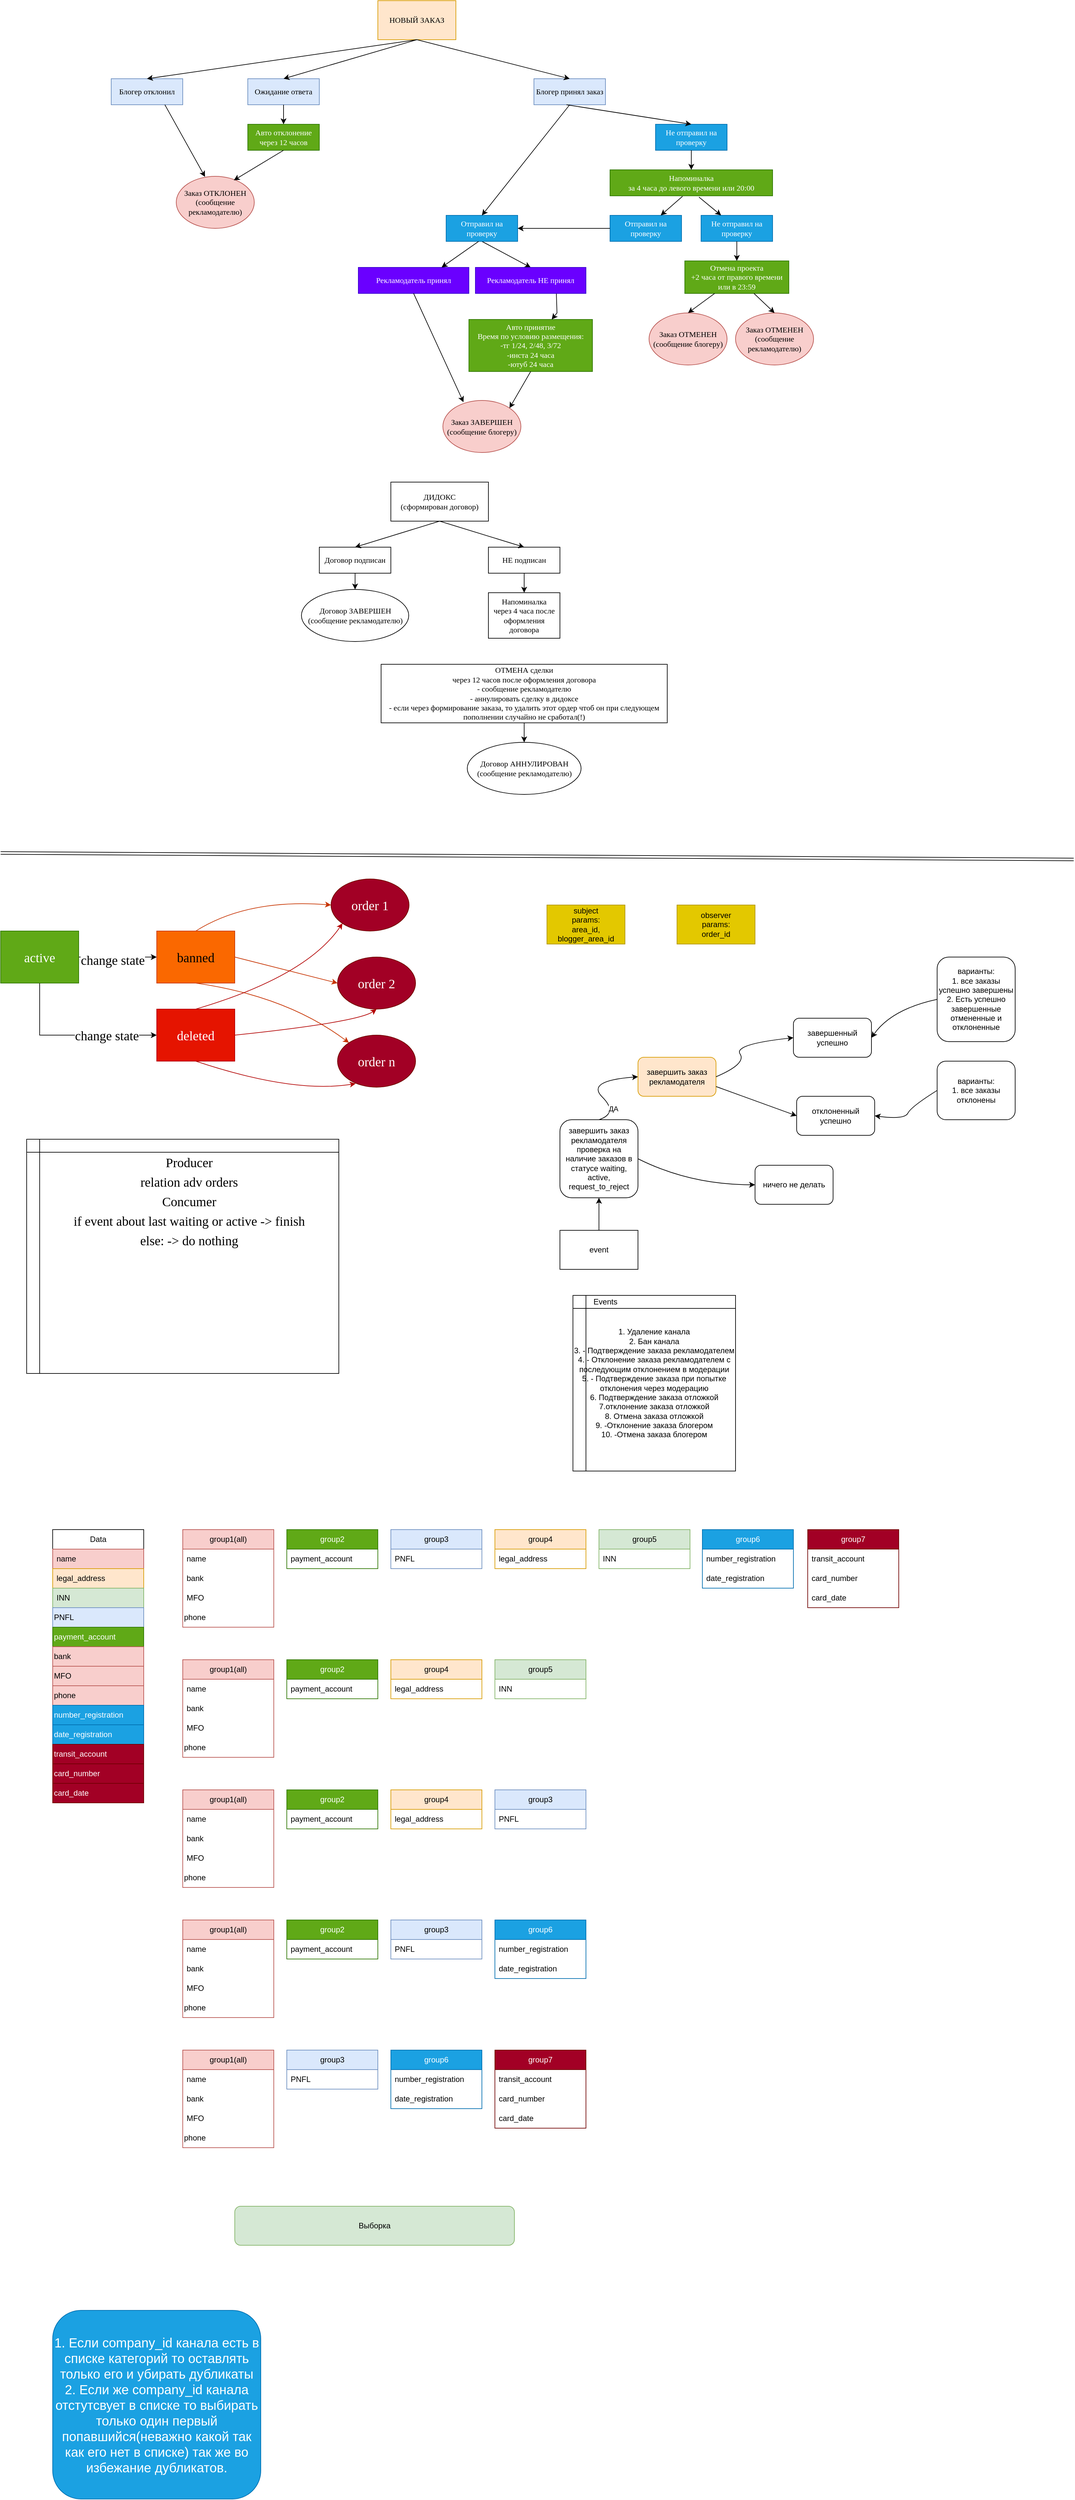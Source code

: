 <mxfile version="21.6.8" type="github" pages="2">
  <diagram id="C5RBs43oDa-KdzZeNtuy" name="Page-1">
    <mxGraphModel dx="1434" dy="782" grid="1" gridSize="10" guides="1" tooltips="1" connect="1" arrows="1" fold="1" page="1" pageScale="1" pageWidth="827" pageHeight="1169" background="#ffffff" math="0" shadow="0">
      <root>
        <mxCell id="WIyWlLk6GJQsqaUBKTNV-0" />
        <mxCell id="WIyWlLk6GJQsqaUBKTNV-1" parent="WIyWlLk6GJQsqaUBKTNV-0" />
        <mxCell id="JkoJRG74FQ9ZE_5JYWXH-1" value="Авто отклонение&lt;br style=&quot;font-size: 12px;&quot;&gt;через 12 часов" style="rounded=0;whiteSpace=wrap;html=1;fillColor=#60a917;strokeColor=#2D7600;fontColor=#ffffff;fontSize=12;fontFamily=Times New Roman;" parent="WIyWlLk6GJQsqaUBKTNV-1" vertex="1">
          <mxGeometry x="380" y="200" width="110" height="40" as="geometry" />
        </mxCell>
        <mxCell id="JkoJRG74FQ9ZE_5JYWXH-3" value="Напоминалка&lt;br style=&quot;font-size: 12px;&quot;&gt;за 4 часа до левого времени или 20:00&lt;br style=&quot;font-size: 12px;&quot;&gt;" style="rounded=0;whiteSpace=wrap;html=1;fillColor=#60a917;strokeColor=#2D7600;fontColor=#ffffff;fontSize=12;fontFamily=Times New Roman;" parent="WIyWlLk6GJQsqaUBKTNV-1" vertex="1">
          <mxGeometry x="937" y="270" width="250" height="40" as="geometry" />
        </mxCell>
        <mxCell id="JkoJRG74FQ9ZE_5JYWXH-4" value="Отмена проекта&lt;br style=&quot;font-size: 12px;&quot;&gt;+2 часа от правого времени&lt;br style=&quot;font-size: 12px;&quot;&gt;или в 23:59" style="rounded=0;whiteSpace=wrap;html=1;fillColor=#60a917;strokeColor=#2D7600;fontColor=#ffffff;fontSize=12;fontFamily=Times New Roman;" parent="WIyWlLk6GJQsqaUBKTNV-1" vertex="1">
          <mxGeometry x="1052" y="410" width="160" height="50" as="geometry" />
        </mxCell>
        <mxCell id="JkoJRG74FQ9ZE_5JYWXH-5" value="Авто принятие&lt;br style=&quot;font-size: 12px;&quot;&gt;Время по условию размещения:&lt;br style=&quot;font-size: 12px;&quot;&gt;-тг 1/24, 2/48, 3/72&lt;br style=&quot;font-size: 12px;&quot;&gt;-инста 24 часа&lt;br style=&quot;font-size: 12px;&quot;&gt;-ютуб 24 часа&lt;br style=&quot;font-size: 12px;&quot;&gt;" style="rounded=0;whiteSpace=wrap;html=1;fillColor=#60a917;strokeColor=#2D7600;fontColor=#ffffff;fontSize=12;fontFamily=Times New Roman;" parent="WIyWlLk6GJQsqaUBKTNV-1" vertex="1">
          <mxGeometry x="720" y="500" width="190" height="80" as="geometry" />
        </mxCell>
        <mxCell id="JkoJRG74FQ9ZE_5JYWXH-6" value="НОВЫЙ ЗАКАЗ" style="rounded=0;whiteSpace=wrap;html=1;fillColor=#ffe6cc;strokeColor=#d79b00;fontSize=12;fontFamily=Times New Roman;" parent="WIyWlLk6GJQsqaUBKTNV-1" vertex="1">
          <mxGeometry x="580" y="10" width="120" height="60" as="geometry" />
        </mxCell>
        <mxCell id="JkoJRG74FQ9ZE_5JYWXH-8" value="Блогер отклонил" style="rounded=0;whiteSpace=wrap;html=1;fillColor=#dae8fc;strokeColor=#6c8ebf;fontSize=12;fontFamily=Times New Roman;" parent="WIyWlLk6GJQsqaUBKTNV-1" vertex="1">
          <mxGeometry x="170" y="130" width="110" height="40" as="geometry" />
        </mxCell>
        <mxCell id="JkoJRG74FQ9ZE_5JYWXH-9" value="Блогер принял заказ" style="rounded=0;whiteSpace=wrap;html=1;fillColor=#dae8fc;strokeColor=#6c8ebf;fontSize=12;fontFamily=Times New Roman;" parent="WIyWlLk6GJQsqaUBKTNV-1" vertex="1">
          <mxGeometry x="820" y="130" width="110" height="40" as="geometry" />
        </mxCell>
        <mxCell id="JkoJRG74FQ9ZE_5JYWXH-10" value="Ожидание ответа" style="rounded=0;whiteSpace=wrap;html=1;fillColor=#dae8fc;strokeColor=#6c8ebf;fontSize=12;fontFamily=Times New Roman;" parent="WIyWlLk6GJQsqaUBKTNV-1" vertex="1">
          <mxGeometry x="380" y="130" width="110" height="40" as="geometry" />
        </mxCell>
        <mxCell id="JkoJRG74FQ9ZE_5JYWXH-11" value="Заказ ОТКЛОНЕН&lt;br style=&quot;font-size: 12px;&quot;&gt;(сообщение рекламодателю)" style="ellipse;whiteSpace=wrap;html=1;fillColor=#f8cecc;strokeColor=#b85450;fontSize=12;fontFamily=Times New Roman;rounded=0;" parent="WIyWlLk6GJQsqaUBKTNV-1" vertex="1">
          <mxGeometry x="270" y="280" width="120" height="80" as="geometry" />
        </mxCell>
        <mxCell id="JkoJRG74FQ9ZE_5JYWXH-15" value="Не отправил на проверку" style="rounded=0;whiteSpace=wrap;html=1;fillColor=#1ba1e2;fontColor=#ffffff;strokeColor=#006EAF;fontSize=12;fontFamily=Times New Roman;" parent="WIyWlLk6GJQsqaUBKTNV-1" vertex="1">
          <mxGeometry x="1007" y="200" width="110" height="40" as="geometry" />
        </mxCell>
        <mxCell id="JkoJRG74FQ9ZE_5JYWXH-16" value="Отправил на проверку" style="rounded=0;whiteSpace=wrap;html=1;fillColor=#1ba1e2;fontColor=#ffffff;strokeColor=#006EAF;fontSize=12;fontFamily=Times New Roman;" parent="WIyWlLk6GJQsqaUBKTNV-1" vertex="1">
          <mxGeometry x="937" y="340" width="110" height="40" as="geometry" />
        </mxCell>
        <mxCell id="JkoJRG74FQ9ZE_5JYWXH-17" value="Не отправил на проверку" style="rounded=0;whiteSpace=wrap;html=1;fillColor=#1ba1e2;fontColor=#ffffff;strokeColor=#006EAF;fontSize=12;fontFamily=Times New Roman;" parent="WIyWlLk6GJQsqaUBKTNV-1" vertex="1">
          <mxGeometry x="1077" y="340" width="110" height="40" as="geometry" />
        </mxCell>
        <mxCell id="JkoJRG74FQ9ZE_5JYWXH-18" value="Рекламодатель принял" style="rounded=0;whiteSpace=wrap;html=1;fillColor=#6a00ff;fontColor=#ffffff;strokeColor=#3700CC;fontSize=12;fontFamily=Times New Roman;" parent="WIyWlLk6GJQsqaUBKTNV-1" vertex="1">
          <mxGeometry x="550" y="420" width="170" height="40" as="geometry" />
        </mxCell>
        <mxCell id="JkoJRG74FQ9ZE_5JYWXH-20" value="Заказ ЗАВЕРШЕН&lt;br style=&quot;font-size: 12px;&quot;&gt;(сообщение блогеру)" style="ellipse;whiteSpace=wrap;html=1;fillColor=#f8cecc;strokeColor=#b85450;fontSize=12;fontFamily=Times New Roman;rounded=0;" parent="WIyWlLk6GJQsqaUBKTNV-1" vertex="1">
          <mxGeometry x="680" y="624.5" width="120" height="80" as="geometry" />
        </mxCell>
        <mxCell id="JkoJRG74FQ9ZE_5JYWXH-25" value="" style="endArrow=classic;html=1;rounded=0;exitX=0.5;exitY=1;exitDx=0;exitDy=0;entryX=0.264;entryY=0.033;entryDx=0;entryDy=0;entryPerimeter=0;fontSize=12;fontFamily=Times New Roman;" parent="WIyWlLk6GJQsqaUBKTNV-1" source="JkoJRG74FQ9ZE_5JYWXH-18" target="JkoJRG74FQ9ZE_5JYWXH-20" edge="1">
          <mxGeometry width="50" height="50" relative="1" as="geometry">
            <mxPoint x="605" y="550" as="sourcePoint" />
            <mxPoint x="690" y="620" as="targetPoint" />
          </mxGeometry>
        </mxCell>
        <mxCell id="JkoJRG74FQ9ZE_5JYWXH-26" value="" style="endArrow=classic;html=1;rounded=0;fontSize=12;fontFamily=Times New Roman;" parent="WIyWlLk6GJQsqaUBKTNV-1" target="JkoJRG74FQ9ZE_5JYWXH-5" edge="1">
          <mxGeometry width="50" height="50" relative="1" as="geometry">
            <mxPoint x="854.47" y="460" as="sourcePoint" />
            <mxPoint x="855.47" y="500" as="targetPoint" />
            <Array as="points">
              <mxPoint x="855.47" y="490" />
            </Array>
          </mxGeometry>
        </mxCell>
        <mxCell id="JkoJRG74FQ9ZE_5JYWXH-27" value="" style="endArrow=classic;html=1;rounded=0;exitX=0.5;exitY=1;exitDx=0;exitDy=0;entryX=1;entryY=0;entryDx=0;entryDy=0;fontSize=12;fontFamily=Times New Roman;" parent="WIyWlLk6GJQsqaUBKTNV-1" source="JkoJRG74FQ9ZE_5JYWXH-5" target="JkoJRG74FQ9ZE_5JYWXH-20" edge="1">
          <mxGeometry width="50" height="50" relative="1" as="geometry">
            <mxPoint x="835" y="590" as="sourcePoint" />
            <mxPoint x="790" y="640" as="targetPoint" />
          </mxGeometry>
        </mxCell>
        <mxCell id="JkoJRG74FQ9ZE_5JYWXH-29" value="" style="endArrow=classic;html=1;rounded=0;exitX=0.5;exitY=1;exitDx=0;exitDy=0;fontSize=12;fontFamily=Times New Roman;" parent="WIyWlLk6GJQsqaUBKTNV-1" edge="1">
          <mxGeometry width="50" height="50" relative="1" as="geometry">
            <mxPoint x="740" y="380" as="sourcePoint" />
            <mxPoint x="815" y="420" as="targetPoint" />
          </mxGeometry>
        </mxCell>
        <mxCell id="JkoJRG74FQ9ZE_5JYWXH-31" value="Отправил на проверку" style="rounded=0;whiteSpace=wrap;html=1;fillColor=#1ba1e2;fontColor=#ffffff;strokeColor=#006EAF;fontSize=12;fontFamily=Times New Roman;" parent="WIyWlLk6GJQsqaUBKTNV-1" vertex="1">
          <mxGeometry x="685" y="340" width="110" height="40" as="geometry" />
        </mxCell>
        <mxCell id="JkoJRG74FQ9ZE_5JYWXH-32" value="Рекламодатель НЕ принял" style="rounded=0;whiteSpace=wrap;html=1;fillColor=#6a00ff;fontColor=#ffffff;strokeColor=#3700CC;fontSize=12;fontFamily=Times New Roman;" parent="WIyWlLk6GJQsqaUBKTNV-1" vertex="1">
          <mxGeometry x="730" y="420" width="170" height="40" as="geometry" />
        </mxCell>
        <mxCell id="JkoJRG74FQ9ZE_5JYWXH-33" value="" style="endArrow=classic;html=1;rounded=0;entryX=0.75;entryY=0;entryDx=0;entryDy=0;fontSize=12;fontFamily=Times New Roman;" parent="WIyWlLk6GJQsqaUBKTNV-1" edge="1">
          <mxGeometry width="50" height="50" relative="1" as="geometry">
            <mxPoint x="735" y="380" as="sourcePoint" />
            <mxPoint x="678" y="420" as="targetPoint" />
          </mxGeometry>
        </mxCell>
        <mxCell id="JkoJRG74FQ9ZE_5JYWXH-36" value="" style="endArrow=classic;html=1;rounded=0;entryX=1;entryY=0.5;entryDx=0;entryDy=0;exitX=0;exitY=0.5;exitDx=0;exitDy=0;fontSize=12;fontFamily=Times New Roman;" parent="WIyWlLk6GJQsqaUBKTNV-1" source="JkoJRG74FQ9ZE_5JYWXH-16" target="JkoJRG74FQ9ZE_5JYWXH-31" edge="1">
          <mxGeometry width="50" height="50" relative="1" as="geometry">
            <mxPoint x="960" y="340" as="sourcePoint" />
            <mxPoint x="880" y="350" as="targetPoint" />
          </mxGeometry>
        </mxCell>
        <mxCell id="JkoJRG74FQ9ZE_5JYWXH-37" value="" style="endArrow=classic;html=1;rounded=0;entryX=0.5;entryY=0;entryDx=0;entryDy=0;fontSize=12;fontFamily=Times New Roman;" parent="WIyWlLk6GJQsqaUBKTNV-1" source="JkoJRG74FQ9ZE_5JYWXH-15" target="JkoJRG74FQ9ZE_5JYWXH-3" edge="1">
          <mxGeometry width="50" height="50" relative="1" as="geometry">
            <mxPoint x="1060" y="240" as="sourcePoint" />
            <mxPoint x="1140" y="260" as="targetPoint" />
          </mxGeometry>
        </mxCell>
        <mxCell id="JkoJRG74FQ9ZE_5JYWXH-38" value="" style="endArrow=classic;html=1;rounded=0;exitX=0.547;exitY=1.046;exitDx=0;exitDy=0;exitPerimeter=0;fontSize=12;fontFamily=Times New Roman;" parent="WIyWlLk6GJQsqaUBKTNV-1" source="JkoJRG74FQ9ZE_5JYWXH-3" target="JkoJRG74FQ9ZE_5JYWXH-17" edge="1">
          <mxGeometry width="50" height="50" relative="1" as="geometry">
            <mxPoint x="1064" y="280" as="sourcePoint" />
            <mxPoint x="1117" y="340" as="targetPoint" />
          </mxGeometry>
        </mxCell>
        <mxCell id="JkoJRG74FQ9ZE_5JYWXH-41" value="" style="endArrow=classic;html=1;rounded=0;exitX=0.446;exitY=1.02;exitDx=0;exitDy=0;exitPerimeter=0;fontSize=12;fontFamily=Times New Roman;" parent="WIyWlLk6GJQsqaUBKTNV-1" source="JkoJRG74FQ9ZE_5JYWXH-3" target="JkoJRG74FQ9ZE_5JYWXH-16" edge="1">
          <mxGeometry width="50" height="50" relative="1" as="geometry">
            <mxPoint x="1047" y="292" as="sourcePoint" />
            <mxPoint x="1007" y="340" as="targetPoint" />
          </mxGeometry>
        </mxCell>
        <mxCell id="JkoJRG74FQ9ZE_5JYWXH-42" value="" style="endArrow=classic;html=1;rounded=0;exitX=0.5;exitY=1;exitDx=0;exitDy=0;fontSize=12;fontFamily=Times New Roman;" parent="WIyWlLk6GJQsqaUBKTNV-1" source="JkoJRG74FQ9ZE_5JYWXH-17" target="JkoJRG74FQ9ZE_5JYWXH-4" edge="1">
          <mxGeometry width="50" height="50" relative="1" as="geometry">
            <mxPoint x="1077" y="350" as="sourcePoint" />
            <mxPoint x="1147" y="410" as="targetPoint" />
          </mxGeometry>
        </mxCell>
        <mxCell id="JkoJRG74FQ9ZE_5JYWXH-44" value="Заказ ОТМЕНЕН&lt;br style=&quot;font-size: 12px;&quot;&gt;(сообщение рекламодателю)" style="ellipse;whiteSpace=wrap;html=1;fillColor=#f8cecc;strokeColor=#b85450;fontSize=12;fontFamily=Times New Roman;rounded=0;" parent="WIyWlLk6GJQsqaUBKTNV-1" vertex="1">
          <mxGeometry x="1130" y="490" width="120" height="80" as="geometry" />
        </mxCell>
        <mxCell id="JkoJRG74FQ9ZE_5JYWXH-45" value="" style="endArrow=classic;html=1;rounded=0;entryX=0.5;entryY=0;entryDx=0;entryDy=0;exitX=0.5;exitY=1;exitDx=0;exitDy=0;fontSize=12;fontFamily=Times New Roman;" parent="WIyWlLk6GJQsqaUBKTNV-1" source="JkoJRG74FQ9ZE_5JYWXH-6" target="JkoJRG74FQ9ZE_5JYWXH-10" edge="1">
          <mxGeometry width="50" height="50" relative="1" as="geometry">
            <mxPoint x="440" y="110" as="sourcePoint" />
            <mxPoint x="490" y="60" as="targetPoint" />
          </mxGeometry>
        </mxCell>
        <mxCell id="JkoJRG74FQ9ZE_5JYWXH-46" value="" style="endArrow=classic;html=1;rounded=0;fontSize=12;fontFamily=Times New Roman;" parent="WIyWlLk6GJQsqaUBKTNV-1" source="JkoJRG74FQ9ZE_5JYWXH-10" target="JkoJRG74FQ9ZE_5JYWXH-1" edge="1">
          <mxGeometry width="50" height="50" relative="1" as="geometry">
            <mxPoint x="430" y="300" as="sourcePoint" />
            <mxPoint x="480" y="250" as="targetPoint" />
          </mxGeometry>
        </mxCell>
        <mxCell id="JkoJRG74FQ9ZE_5JYWXH-47" value="" style="endArrow=classic;html=1;rounded=0;entryX=0.738;entryY=0.076;entryDx=0;entryDy=0;entryPerimeter=0;exitX=0.5;exitY=1;exitDx=0;exitDy=0;fontSize=12;fontFamily=Times New Roman;" parent="WIyWlLk6GJQsqaUBKTNV-1" source="JkoJRG74FQ9ZE_5JYWXH-1" target="JkoJRG74FQ9ZE_5JYWXH-11" edge="1">
          <mxGeometry width="50" height="50" relative="1" as="geometry">
            <mxPoint x="400" y="290" as="sourcePoint" />
            <mxPoint x="450" y="240" as="targetPoint" />
          </mxGeometry>
        </mxCell>
        <mxCell id="JkoJRG74FQ9ZE_5JYWXH-48" value="" style="endArrow=classic;html=1;rounded=0;entryX=0.369;entryY=0.01;entryDx=0;entryDy=0;entryPerimeter=0;exitX=0.75;exitY=1;exitDx=0;exitDy=0;fontSize=12;fontFamily=Times New Roman;" parent="WIyWlLk6GJQsqaUBKTNV-1" source="JkoJRG74FQ9ZE_5JYWXH-8" target="JkoJRG74FQ9ZE_5JYWXH-11" edge="1">
          <mxGeometry width="50" height="50" relative="1" as="geometry">
            <mxPoint x="400" y="290" as="sourcePoint" />
            <mxPoint x="450" y="240" as="targetPoint" />
          </mxGeometry>
        </mxCell>
        <mxCell id="JkoJRG74FQ9ZE_5JYWXH-51" value="" style="endArrow=classic;html=1;rounded=0;entryX=0.5;entryY=0;entryDx=0;entryDy=0;fontSize=12;fontFamily=Times New Roman;" parent="WIyWlLk6GJQsqaUBKTNV-1" source="JkoJRG74FQ9ZE_5JYWXH-4" target="JkoJRG74FQ9ZE_5JYWXH-44" edge="1">
          <mxGeometry width="50" height="50" relative="1" as="geometry">
            <mxPoint x="830" y="580" as="sourcePoint" />
            <mxPoint x="880" y="530" as="targetPoint" />
          </mxGeometry>
        </mxCell>
        <mxCell id="JkoJRG74FQ9ZE_5JYWXH-52" value="" style="endArrow=classic;html=1;rounded=0;entryX=0.5;entryY=0;entryDx=0;entryDy=0;exitX=0.5;exitY=1;exitDx=0;exitDy=0;fontSize=12;fontFamily=Times New Roman;" parent="WIyWlLk6GJQsqaUBKTNV-1" source="JkoJRG74FQ9ZE_5JYWXH-6" target="JkoJRG74FQ9ZE_5JYWXH-8" edge="1">
          <mxGeometry width="50" height="50" relative="1" as="geometry">
            <mxPoint x="720" y="380" as="sourcePoint" />
            <mxPoint x="770" y="330" as="targetPoint" />
          </mxGeometry>
        </mxCell>
        <mxCell id="JkoJRG74FQ9ZE_5JYWXH-53" value="" style="endArrow=classic;html=1;rounded=0;entryX=0.5;entryY=0;entryDx=0;entryDy=0;exitX=0.5;exitY=1;exitDx=0;exitDy=0;fontSize=12;fontFamily=Times New Roman;" parent="WIyWlLk6GJQsqaUBKTNV-1" source="JkoJRG74FQ9ZE_5JYWXH-6" target="JkoJRG74FQ9ZE_5JYWXH-9" edge="1">
          <mxGeometry width="50" height="50" relative="1" as="geometry">
            <mxPoint x="720" y="380" as="sourcePoint" />
            <mxPoint x="770" y="330" as="targetPoint" />
          </mxGeometry>
        </mxCell>
        <mxCell id="JkoJRG74FQ9ZE_5JYWXH-54" value="" style="endArrow=classic;html=1;rounded=0;entryX=0.5;entryY=0;entryDx=0;entryDy=0;exitX=0.5;exitY=1;exitDx=0;exitDy=0;fontSize=12;fontFamily=Times New Roman;" parent="WIyWlLk6GJQsqaUBKTNV-1" source="JkoJRG74FQ9ZE_5JYWXH-9" target="JkoJRG74FQ9ZE_5JYWXH-31" edge="1">
          <mxGeometry width="50" height="50" relative="1" as="geometry">
            <mxPoint x="720" y="380" as="sourcePoint" />
            <mxPoint x="770" y="330" as="targetPoint" />
          </mxGeometry>
        </mxCell>
        <mxCell id="JkoJRG74FQ9ZE_5JYWXH-55" value="" style="endArrow=classic;html=1;rounded=0;entryX=0.5;entryY=0;entryDx=0;entryDy=0;fontSize=12;fontFamily=Times New Roman;" parent="WIyWlLk6GJQsqaUBKTNV-1" target="JkoJRG74FQ9ZE_5JYWXH-15" edge="1">
          <mxGeometry width="50" height="50" relative="1" as="geometry">
            <mxPoint x="870" y="170" as="sourcePoint" />
            <mxPoint x="770" y="330" as="targetPoint" />
          </mxGeometry>
        </mxCell>
        <mxCell id="JkoJRG74FQ9ZE_5JYWXH-56" value="Заказ ОТМЕНЕН&lt;br style=&quot;font-size: 12px;&quot;&gt;(сообщение блогеру)" style="ellipse;whiteSpace=wrap;html=1;fillColor=#f8cecc;strokeColor=#b85450;fontSize=12;fontFamily=Times New Roman;rounded=0;" parent="WIyWlLk6GJQsqaUBKTNV-1" vertex="1">
          <mxGeometry x="997" y="490" width="120" height="80" as="geometry" />
        </mxCell>
        <mxCell id="JkoJRG74FQ9ZE_5JYWXH-57" value="" style="endArrow=classic;html=1;rounded=0;entryX=0.5;entryY=0;entryDx=0;entryDy=0;fontSize=12;fontFamily=Times New Roman;" parent="WIyWlLk6GJQsqaUBKTNV-1" source="JkoJRG74FQ9ZE_5JYWXH-4" target="JkoJRG74FQ9ZE_5JYWXH-56" edge="1">
          <mxGeometry width="50" height="50" relative="1" as="geometry">
            <mxPoint x="950" y="540" as="sourcePoint" />
            <mxPoint x="1000" y="490" as="targetPoint" />
          </mxGeometry>
        </mxCell>
        <mxCell id="JkoJRG74FQ9ZE_5JYWXH-58" value="ДИДОКС&lt;br style=&quot;font-size: 12px;&quot;&gt;(сформирован договор)" style="rounded=0;whiteSpace=wrap;html=1;fontSize=12;fontFamily=Times New Roman;" parent="WIyWlLk6GJQsqaUBKTNV-1" vertex="1">
          <mxGeometry x="600" y="750" width="150" height="60" as="geometry" />
        </mxCell>
        <mxCell id="JkoJRG74FQ9ZE_5JYWXH-59" value="Договор подписан" style="rounded=0;whiteSpace=wrap;html=1;fontSize=12;fontFamily=Times New Roman;" parent="WIyWlLk6GJQsqaUBKTNV-1" vertex="1">
          <mxGeometry x="490" y="850" width="110" height="40" as="geometry" />
        </mxCell>
        <mxCell id="JkoJRG74FQ9ZE_5JYWXH-61" value="НЕ подписан" style="rounded=0;whiteSpace=wrap;html=1;fontSize=12;fontFamily=Times New Roman;" parent="WIyWlLk6GJQsqaUBKTNV-1" vertex="1">
          <mxGeometry x="750" y="850" width="110" height="40" as="geometry" />
        </mxCell>
        <mxCell id="JkoJRG74FQ9ZE_5JYWXH-62" value="" style="endArrow=classic;html=1;rounded=0;entryX=0.5;entryY=0;entryDx=0;entryDy=0;exitX=0.5;exitY=1;exitDx=0;exitDy=0;fontSize=12;fontFamily=Times New Roman;" parent="WIyWlLk6GJQsqaUBKTNV-1" source="JkoJRG74FQ9ZE_5JYWXH-58" target="JkoJRG74FQ9ZE_5JYWXH-61" edge="1">
          <mxGeometry width="50" height="50" relative="1" as="geometry">
            <mxPoint x="460" y="850" as="sourcePoint" />
            <mxPoint x="510" y="800" as="targetPoint" />
          </mxGeometry>
        </mxCell>
        <mxCell id="JkoJRG74FQ9ZE_5JYWXH-63" value="" style="endArrow=classic;html=1;rounded=0;entryX=0.5;entryY=0;entryDx=0;entryDy=0;exitX=0.5;exitY=1;exitDx=0;exitDy=0;fontSize=12;fontFamily=Times New Roman;" parent="WIyWlLk6GJQsqaUBKTNV-1" source="JkoJRG74FQ9ZE_5JYWXH-58" target="JkoJRG74FQ9ZE_5JYWXH-59" edge="1">
          <mxGeometry width="50" height="50" relative="1" as="geometry">
            <mxPoint x="740" y="1120" as="sourcePoint" />
            <mxPoint x="790" y="1070" as="targetPoint" />
          </mxGeometry>
        </mxCell>
        <mxCell id="JkoJRG74FQ9ZE_5JYWXH-65" value="Договор ЗАВЕРШЕН&lt;br style=&quot;font-size: 12px;&quot;&gt;(сообщение рекламодателю)" style="ellipse;whiteSpace=wrap;html=1;fontSize=12;fontFamily=Times New Roman;rounded=0;" parent="WIyWlLk6GJQsqaUBKTNV-1" vertex="1">
          <mxGeometry x="462.5" y="915" width="165" height="80" as="geometry" />
        </mxCell>
        <mxCell id="JkoJRG74FQ9ZE_5JYWXH-66" value="Напоминалка&lt;br style=&quot;font-size: 12px;&quot;&gt;через 4 часа после оформления договора" style="rounded=0;whiteSpace=wrap;html=1;fontSize=12;fontFamily=Times New Roman;" parent="WIyWlLk6GJQsqaUBKTNV-1" vertex="1">
          <mxGeometry x="750" y="920" width="110" height="70" as="geometry" />
        </mxCell>
        <mxCell id="JkoJRG74FQ9ZE_5JYWXH-67" value="ОТМЕНА сделки&lt;br style=&quot;font-size: 12px;&quot;&gt;через 12 часов после оформления договора&lt;br style=&quot;font-size: 12px;&quot;&gt;- сообщение рекламодателю&lt;br style=&quot;font-size: 12px;&quot;&gt;- аннулировать сделку в дидоксе&lt;br style=&quot;font-size: 12px;&quot;&gt;- если через формирование заказа, то удалить этот ордер чтоб он при следующем пополнении случайно не сработал(!)" style="rounded=0;whiteSpace=wrap;html=1;fontSize=12;fontFamily=Times New Roman;" parent="WIyWlLk6GJQsqaUBKTNV-1" vertex="1">
          <mxGeometry x="585" y="1030" width="440" height="90" as="geometry" />
        </mxCell>
        <mxCell id="JkoJRG74FQ9ZE_5JYWXH-68" value="Договор АННУЛИРОВАН&lt;br style=&quot;font-size: 12px;&quot;&gt;(сообщение рекламодателю)" style="ellipse;whiteSpace=wrap;html=1;fontSize=12;fontFamily=Times New Roman;rounded=0;" parent="WIyWlLk6GJQsqaUBKTNV-1" vertex="1">
          <mxGeometry x="717.5" y="1150" width="175" height="80" as="geometry" />
        </mxCell>
        <mxCell id="JkoJRG74FQ9ZE_5JYWXH-71" value="" style="endArrow=classic;html=1;rounded=0;entryX=0.5;entryY=0;entryDx=0;entryDy=0;fontSize=12;fontFamily=Times New Roman;" parent="WIyWlLk6GJQsqaUBKTNV-1" source="JkoJRG74FQ9ZE_5JYWXH-59" target="JkoJRG74FQ9ZE_5JYWXH-65" edge="1">
          <mxGeometry width="50" height="50" relative="1" as="geometry">
            <mxPoint x="680" y="1020" as="sourcePoint" />
            <mxPoint x="730" y="970" as="targetPoint" />
          </mxGeometry>
        </mxCell>
        <mxCell id="JkoJRG74FQ9ZE_5JYWXH-76" value="" style="endArrow=classic;html=1;rounded=0;entryX=0.5;entryY=0;entryDx=0;entryDy=0;fontSize=12;fontFamily=Times New Roman;" parent="WIyWlLk6GJQsqaUBKTNV-1" source="JkoJRG74FQ9ZE_5JYWXH-61" target="JkoJRG74FQ9ZE_5JYWXH-66" edge="1">
          <mxGeometry width="50" height="50" relative="1" as="geometry">
            <mxPoint x="680" y="1020" as="sourcePoint" />
            <mxPoint x="730" y="970" as="targetPoint" />
          </mxGeometry>
        </mxCell>
        <mxCell id="JkoJRG74FQ9ZE_5JYWXH-77" value="" style="endArrow=classic;html=1;rounded=0;exitX=0.5;exitY=1;exitDx=0;exitDy=0;entryX=0.5;entryY=0;entryDx=0;entryDy=0;fontSize=12;fontFamily=Times New Roman;" parent="WIyWlLk6GJQsqaUBKTNV-1" source="JkoJRG74FQ9ZE_5JYWXH-67" target="JkoJRG74FQ9ZE_5JYWXH-68" edge="1">
          <mxGeometry width="50" height="50" relative="1" as="geometry">
            <mxPoint x="680" y="1140" as="sourcePoint" />
            <mxPoint x="730" y="1090" as="targetPoint" />
          </mxGeometry>
        </mxCell>
        <mxCell id="mNbVM-9zpXIbS1FtEzDB-0" value="" style="shape=link;html=1;rounded=0;fontSize=20;fontFamily=Times New Roman;" parent="WIyWlLk6GJQsqaUBKTNV-1" edge="1">
          <mxGeometry width="100" relative="1" as="geometry">
            <mxPoint y="1320" as="sourcePoint" />
            <mxPoint x="1650" y="1330" as="targetPoint" />
          </mxGeometry>
        </mxCell>
        <mxCell id="M8TYg8-LDWT8hFhtoOAP-4" style="edgeStyle=orthogonalEdgeStyle;rounded=0;orthogonalLoop=1;jettySize=auto;html=1;entryX=0;entryY=0.5;entryDx=0;entryDy=0;fontSize=20;fontFamily=Times New Roman;" parent="WIyWlLk6GJQsqaUBKTNV-1" source="M8TYg8-LDWT8hFhtoOAP-2" target="M8TYg8-LDWT8hFhtoOAP-3" edge="1">
          <mxGeometry relative="1" as="geometry" />
        </mxCell>
        <mxCell id="M8TYg8-LDWT8hFhtoOAP-7" style="edgeStyle=orthogonalEdgeStyle;rounded=0;orthogonalLoop=1;jettySize=auto;html=1;entryX=0;entryY=0.5;entryDx=0;entryDy=0;exitX=0.5;exitY=1;exitDx=0;exitDy=0;fontSize=20;fontFamily=Times New Roman;" parent="WIyWlLk6GJQsqaUBKTNV-1" source="M8TYg8-LDWT8hFhtoOAP-2" target="M8TYg8-LDWT8hFhtoOAP-5" edge="1">
          <mxGeometry relative="1" as="geometry">
            <Array as="points">
              <mxPoint x="60" y="1600" />
            </Array>
          </mxGeometry>
        </mxCell>
        <mxCell id="M8TYg8-LDWT8hFhtoOAP-21" value="change state" style="edgeLabel;html=1;align=center;verticalAlign=middle;resizable=0;points=[];fontSize=20;fontFamily=Times New Roman;rounded=0;" parent="M8TYg8-LDWT8hFhtoOAP-7" vertex="1" connectable="0">
          <mxGeometry x="0.661" y="-4" relative="1" as="geometry">
            <mxPoint x="-33" y="-4" as="offset" />
          </mxGeometry>
        </mxCell>
        <mxCell id="M8TYg8-LDWT8hFhtoOAP-2" value="&lt;font style=&quot;font-size: 20px;&quot;&gt;active&lt;/font&gt;" style="rounded=0;whiteSpace=wrap;html=1;fillColor=#60a917;fontColor=#ffffff;strokeColor=#2D7600;fontSize=20;fontFamily=Times New Roman;" parent="WIyWlLk6GJQsqaUBKTNV-1" vertex="1">
          <mxGeometry y="1440" width="120" height="80" as="geometry" />
        </mxCell>
        <mxCell id="M8TYg8-LDWT8hFhtoOAP-3" value="&lt;font style=&quot;font-size: 20px;&quot;&gt;banned&lt;/font&gt;" style="rounded=0;whiteSpace=wrap;html=1;fillColor=#fa6800;fontColor=#000000;strokeColor=#C73500;fontSize=20;fontFamily=Times New Roman;" parent="WIyWlLk6GJQsqaUBKTNV-1" vertex="1">
          <mxGeometry x="240" y="1440" width="120" height="80" as="geometry" />
        </mxCell>
        <mxCell id="M8TYg8-LDWT8hFhtoOAP-5" value="&lt;font style=&quot;font-size: 20px;&quot;&gt;deleted&lt;/font&gt;" style="rounded=0;whiteSpace=wrap;html=1;fillColor=#e51400;fontColor=#ffffff;strokeColor=#B20000;fontSize=20;fontFamily=Times New Roman;" parent="WIyWlLk6GJQsqaUBKTNV-1" vertex="1">
          <mxGeometry x="240" y="1560" width="120" height="80" as="geometry" />
        </mxCell>
        <mxCell id="M8TYg8-LDWT8hFhtoOAP-8" value="order 1" style="ellipse;whiteSpace=wrap;html=1;fillColor=#a20025;fontColor=#ffffff;strokeColor=#6F0000;fontSize=20;fontFamily=Times New Roman;rounded=0;" parent="WIyWlLk6GJQsqaUBKTNV-1" vertex="1">
          <mxGeometry x="508" y="1360" width="120" height="80" as="geometry" />
        </mxCell>
        <mxCell id="M8TYg8-LDWT8hFhtoOAP-9" value="order 2" style="ellipse;whiteSpace=wrap;html=1;fillColor=#a20025;fontColor=#ffffff;strokeColor=#6F0000;fontSize=20;fontFamily=Times New Roman;rounded=0;" parent="WIyWlLk6GJQsqaUBKTNV-1" vertex="1">
          <mxGeometry x="518" y="1480" width="120" height="80" as="geometry" />
        </mxCell>
        <mxCell id="M8TYg8-LDWT8hFhtoOAP-10" value="order n" style="ellipse;whiteSpace=wrap;html=1;fillColor=#a20025;fontColor=#ffffff;strokeColor=#6F0000;fontSize=20;fontFamily=Times New Roman;rounded=0;" parent="WIyWlLk6GJQsqaUBKTNV-1" vertex="1">
          <mxGeometry x="518" y="1600" width="120" height="80" as="geometry" />
        </mxCell>
        <mxCell id="M8TYg8-LDWT8hFhtoOAP-15" value="" style="curved=1;endArrow=classic;html=1;rounded=0;exitX=0.5;exitY=0;exitDx=0;exitDy=0;entryX=0;entryY=0.5;entryDx=0;entryDy=0;fillColor=#fa6800;strokeColor=#C73500;fontSize=20;fontFamily=Times New Roman;" parent="WIyWlLk6GJQsqaUBKTNV-1" source="M8TYg8-LDWT8hFhtoOAP-3" target="M8TYg8-LDWT8hFhtoOAP-8" edge="1">
          <mxGeometry width="50" height="50" relative="1" as="geometry">
            <mxPoint x="410" y="1550" as="sourcePoint" />
            <mxPoint x="460" y="1500" as="targetPoint" />
            <Array as="points">
              <mxPoint x="380" y="1390" />
            </Array>
          </mxGeometry>
        </mxCell>
        <mxCell id="M8TYg8-LDWT8hFhtoOAP-16" value="" style="curved=1;endArrow=classic;html=1;rounded=0;entryX=0;entryY=0.5;entryDx=0;entryDy=0;fillColor=#fa6800;strokeColor=#C73500;fontSize=20;fontFamily=Times New Roman;" parent="WIyWlLk6GJQsqaUBKTNV-1" target="M8TYg8-LDWT8hFhtoOAP-9" edge="1">
          <mxGeometry width="50" height="50" relative="1" as="geometry">
            <mxPoint x="360" y="1480" as="sourcePoint" />
            <mxPoint x="568" y="1440" as="targetPoint" />
            <Array as="points" />
          </mxGeometry>
        </mxCell>
        <mxCell id="M8TYg8-LDWT8hFhtoOAP-17" value="" style="curved=1;endArrow=classic;html=1;rounded=0;entryX=0;entryY=0;entryDx=0;entryDy=0;exitX=0.5;exitY=1;exitDx=0;exitDy=0;fillColor=#fa6800;strokeColor=#C73500;fontSize=20;fontFamily=Times New Roman;" parent="WIyWlLk6GJQsqaUBKTNV-1" source="M8TYg8-LDWT8hFhtoOAP-3" target="M8TYg8-LDWT8hFhtoOAP-10" edge="1">
          <mxGeometry width="50" height="50" relative="1" as="geometry">
            <mxPoint x="370" y="1490" as="sourcePoint" />
            <mxPoint x="528" y="1530" as="targetPoint" />
            <Array as="points">
              <mxPoint x="440" y="1540" />
            </Array>
          </mxGeometry>
        </mxCell>
        <mxCell id="M8TYg8-LDWT8hFhtoOAP-18" value="" style="curved=1;endArrow=classic;html=1;rounded=0;entryX=0;entryY=1;entryDx=0;entryDy=0;exitX=0.5;exitY=0;exitDx=0;exitDy=0;fillColor=#e51400;strokeColor=#B20000;fontSize=20;fontFamily=Times New Roman;" parent="WIyWlLk6GJQsqaUBKTNV-1" source="M8TYg8-LDWT8hFhtoOAP-5" target="M8TYg8-LDWT8hFhtoOAP-8" edge="1">
          <mxGeometry width="50" height="50" relative="1" as="geometry">
            <mxPoint x="380" y="1500" as="sourcePoint" />
            <mxPoint x="538" y="1540" as="targetPoint" />
            <Array as="points">
              <mxPoint x="470" y="1510" />
            </Array>
          </mxGeometry>
        </mxCell>
        <mxCell id="M8TYg8-LDWT8hFhtoOAP-19" value="" style="curved=1;endArrow=classic;html=1;rounded=0;entryX=0.5;entryY=1;entryDx=0;entryDy=0;exitX=1;exitY=0.5;exitDx=0;exitDy=0;fillColor=#e51400;strokeColor=#B20000;fontSize=20;fontFamily=Times New Roman;" parent="WIyWlLk6GJQsqaUBKTNV-1" source="M8TYg8-LDWT8hFhtoOAP-5" target="M8TYg8-LDWT8hFhtoOAP-9" edge="1">
          <mxGeometry width="50" height="50" relative="1" as="geometry">
            <mxPoint x="370" y="1600" as="sourcePoint" />
            <mxPoint x="596" y="1468" as="targetPoint" />
            <Array as="points">
              <mxPoint x="550" y="1580" />
            </Array>
          </mxGeometry>
        </mxCell>
        <mxCell id="M8TYg8-LDWT8hFhtoOAP-20" value="" style="curved=1;endArrow=classic;html=1;rounded=0;entryX=0.232;entryY=0.931;entryDx=0;entryDy=0;exitX=0.5;exitY=1;exitDx=0;exitDy=0;entryPerimeter=0;fillColor=#e51400;strokeColor=#B20000;fontSize=20;fontFamily=Times New Roman;" parent="WIyWlLk6GJQsqaUBKTNV-1" source="M8TYg8-LDWT8hFhtoOAP-5" target="M8TYg8-LDWT8hFhtoOAP-10" edge="1">
          <mxGeometry width="50" height="50" relative="1" as="geometry">
            <mxPoint x="292" y="1680" as="sourcePoint" />
            <mxPoint x="518" y="1548" as="targetPoint" />
            <Array as="points">
              <mxPoint x="450" y="1690" />
            </Array>
          </mxGeometry>
        </mxCell>
        <mxCell id="M8TYg8-LDWT8hFhtoOAP-22" value="change state" style="edgeLabel;html=1;align=center;verticalAlign=middle;resizable=0;points=[];fontSize=20;fontFamily=Times New Roman;rounded=0;" parent="WIyWlLk6GJQsqaUBKTNV-1" vertex="1" connectable="0">
          <mxGeometry x="169.997" y="1490.004" as="geometry">
            <mxPoint x="2" y="-6" as="offset" />
          </mxGeometry>
        </mxCell>
        <mxCell id="M8TYg8-LDWT8hFhtoOAP-26" value="" style="shape=internalStorage;whiteSpace=wrap;html=1;backgroundOutline=1;fontSize=20;fontFamily=Times New Roman;rounded=0;" parent="WIyWlLk6GJQsqaUBKTNV-1" vertex="1">
          <mxGeometry x="40" y="1760" width="480" height="360" as="geometry" />
        </mxCell>
        <mxCell id="M8TYg8-LDWT8hFhtoOAP-28" value="relation adv orders" style="text;html=1;strokeColor=none;fillColor=none;align=center;verticalAlign=middle;whiteSpace=wrap;rounded=0;fontSize=20;fontFamily=Times New Roman;" parent="WIyWlLk6GJQsqaUBKTNV-1" vertex="1">
          <mxGeometry x="60" y="1810" width="460" height="30" as="geometry" />
        </mxCell>
        <mxCell id="M8TYg8-LDWT8hFhtoOAP-29" value="if event about last waiting or active -&amp;gt; finish" style="text;html=1;strokeColor=none;fillColor=none;align=center;verticalAlign=middle;whiteSpace=wrap;rounded=0;fontSize=20;fontFamily=Times New Roman;" parent="WIyWlLk6GJQsqaUBKTNV-1" vertex="1">
          <mxGeometry x="60" y="1870" width="460" height="30" as="geometry" />
        </mxCell>
        <mxCell id="M8TYg8-LDWT8hFhtoOAP-30" value="Concumer" style="text;html=1;strokeColor=none;fillColor=none;align=center;verticalAlign=middle;whiteSpace=wrap;rounded=0;fontSize=20;fontFamily=Times New Roman;" parent="WIyWlLk6GJQsqaUBKTNV-1" vertex="1">
          <mxGeometry x="60" y="1840" width="460" height="30" as="geometry" />
        </mxCell>
        <mxCell id="M8TYg8-LDWT8hFhtoOAP-31" value="&lt;font style=&quot;font-size: 20px;&quot;&gt;Producer&lt;/font&gt;" style="text;html=1;strokeColor=none;fillColor=none;align=center;verticalAlign=middle;whiteSpace=wrap;rounded=0;fontSize=20;fontFamily=Times New Roman;" parent="WIyWlLk6GJQsqaUBKTNV-1" vertex="1">
          <mxGeometry x="60" y="1780" width="460" height="30" as="geometry" />
        </mxCell>
        <mxCell id="M8TYg8-LDWT8hFhtoOAP-34" value="else: -&amp;gt; do nothing" style="text;html=1;strokeColor=none;fillColor=none;align=center;verticalAlign=middle;whiteSpace=wrap;rounded=0;fontSize=20;fontFamily=Times New Roman;" parent="WIyWlLk6GJQsqaUBKTNV-1" vertex="1">
          <mxGeometry x="60" y="1900" width="460" height="30" as="geometry" />
        </mxCell>
        <mxCell id="M8TYg8-LDWT8hFhtoOAP-35" value="subject&lt;br&gt;params:&lt;br&gt;area_id,&lt;br&gt;blogger_area_id" style="rounded=0;whiteSpace=wrap;html=1;fillColor=#e3c800;fontColor=#000000;strokeColor=#B09500;" parent="WIyWlLk6GJQsqaUBKTNV-1" vertex="1">
          <mxGeometry x="840" y="1400" width="120" height="60" as="geometry" />
        </mxCell>
        <mxCell id="M8TYg8-LDWT8hFhtoOAP-37" value="observer&lt;br&gt;params:&lt;br&gt;order_id" style="rounded=0;whiteSpace=wrap;html=1;fillColor=#e3c800;fontColor=#000000;strokeColor=#B09500;" parent="WIyWlLk6GJQsqaUBKTNV-1" vertex="1">
          <mxGeometry x="1040" y="1400" width="120" height="60" as="geometry" />
        </mxCell>
        <mxCell id="d32Ge9hNWDNUb_fcajc6-1" value="завершить заказ рекламодателя" style="rounded=1;whiteSpace=wrap;html=1;fillColor=#ffe6cc;strokeColor=#d79b00;" parent="WIyWlLk6GJQsqaUBKTNV-1" vertex="1">
          <mxGeometry x="980" y="1634" width="120" height="60" as="geometry" />
        </mxCell>
        <mxCell id="d32Ge9hNWDNUb_fcajc6-2" value="завершенный успешно" style="rounded=1;whiteSpace=wrap;html=1;" parent="WIyWlLk6GJQsqaUBKTNV-1" vertex="1">
          <mxGeometry x="1219" y="1574" width="120" height="60" as="geometry" />
        </mxCell>
        <mxCell id="d32Ge9hNWDNUb_fcajc6-3" value="отклоненный успешно" style="rounded=1;whiteSpace=wrap;html=1;" parent="WIyWlLk6GJQsqaUBKTNV-1" vertex="1">
          <mxGeometry x="1224" y="1694" width="120" height="60" as="geometry" />
        </mxCell>
        <mxCell id="d32Ge9hNWDNUb_fcajc6-6" value="" style="curved=1;endArrow=classic;html=1;rounded=0;exitX=1;exitY=0.5;exitDx=0;exitDy=0;entryX=0;entryY=0.5;entryDx=0;entryDy=0;" parent="WIyWlLk6GJQsqaUBKTNV-1" source="d32Ge9hNWDNUb_fcajc6-1" target="d32Ge9hNWDNUb_fcajc6-2" edge="1">
          <mxGeometry width="50" height="50" relative="1" as="geometry">
            <mxPoint x="1127" y="1664" as="sourcePoint" />
            <mxPoint x="1177" y="1614" as="targetPoint" />
            <Array as="points">
              <mxPoint x="1147" y="1644" />
              <mxPoint x="1127" y="1614" />
            </Array>
          </mxGeometry>
        </mxCell>
        <mxCell id="d32Ge9hNWDNUb_fcajc6-7" value="" style="curved=1;endArrow=classic;html=1;rounded=0;exitX=1;exitY=0.75;exitDx=0;exitDy=0;entryX=0;entryY=0.5;entryDx=0;entryDy=0;" parent="WIyWlLk6GJQsqaUBKTNV-1" source="d32Ge9hNWDNUb_fcajc6-1" target="d32Ge9hNWDNUb_fcajc6-3" edge="1">
          <mxGeometry width="50" height="50" relative="1" as="geometry">
            <mxPoint x="1137" y="1714" as="sourcePoint" />
            <mxPoint x="1187" y="1664" as="targetPoint" />
            <Array as="points" />
          </mxGeometry>
        </mxCell>
        <mxCell id="d32Ge9hNWDNUb_fcajc6-16" style="edgeStyle=orthogonalEdgeStyle;rounded=0;orthogonalLoop=1;jettySize=auto;html=1;entryX=0.5;entryY=1;entryDx=0;entryDy=0;" parent="WIyWlLk6GJQsqaUBKTNV-1" source="d32Ge9hNWDNUb_fcajc6-8" target="d32Ge9hNWDNUb_fcajc6-15" edge="1">
          <mxGeometry relative="1" as="geometry" />
        </mxCell>
        <mxCell id="d32Ge9hNWDNUb_fcajc6-8" value="event" style="rounded=0;whiteSpace=wrap;html=1;" parent="WIyWlLk6GJQsqaUBKTNV-1" vertex="1">
          <mxGeometry x="860" y="1900" width="120" height="60" as="geometry" />
        </mxCell>
        <mxCell id="d32Ge9hNWDNUb_fcajc6-10" value="варианты:&lt;br&gt;1. все заказы успешно завершены&lt;br&gt;2. Есть успешно завершенные отмененные и отклоненные" style="rounded=1;whiteSpace=wrap;html=1;" parent="WIyWlLk6GJQsqaUBKTNV-1" vertex="1">
          <mxGeometry x="1440" y="1480" width="120" height="130" as="geometry" />
        </mxCell>
        <mxCell id="d32Ge9hNWDNUb_fcajc6-11" value="варианты:&lt;br&gt;1. все заказы отклонены" style="rounded=1;whiteSpace=wrap;html=1;" parent="WIyWlLk6GJQsqaUBKTNV-1" vertex="1">
          <mxGeometry x="1440" y="1640" width="120" height="90" as="geometry" />
        </mxCell>
        <mxCell id="d32Ge9hNWDNUb_fcajc6-13" value="" style="curved=1;endArrow=classic;html=1;rounded=0;exitX=0;exitY=0.5;exitDx=0;exitDy=0;entryX=1;entryY=0.5;entryDx=0;entryDy=0;" parent="WIyWlLk6GJQsqaUBKTNV-1" source="d32Ge9hNWDNUb_fcajc6-11" target="d32Ge9hNWDNUb_fcajc6-3" edge="1">
          <mxGeometry width="50" height="50" relative="1" as="geometry">
            <mxPoint x="1290" y="1710" as="sourcePoint" />
            <mxPoint x="1340" y="1660" as="targetPoint" />
            <Array as="points">
              <mxPoint x="1400" y="1710" />
              <mxPoint x="1390" y="1730" />
            </Array>
          </mxGeometry>
        </mxCell>
        <mxCell id="d32Ge9hNWDNUb_fcajc6-14" value="" style="curved=1;endArrow=classic;html=1;rounded=0;entryX=1;entryY=0.5;entryDx=0;entryDy=0;exitX=0;exitY=0.5;exitDx=0;exitDy=0;" parent="WIyWlLk6GJQsqaUBKTNV-1" source="d32Ge9hNWDNUb_fcajc6-10" target="d32Ge9hNWDNUb_fcajc6-2" edge="1">
          <mxGeometry width="50" height="50" relative="1" as="geometry">
            <mxPoint x="1290" y="1710" as="sourcePoint" />
            <mxPoint x="1340" y="1660" as="targetPoint" />
            <Array as="points">
              <mxPoint x="1370" y="1560" />
            </Array>
          </mxGeometry>
        </mxCell>
        <mxCell id="d32Ge9hNWDNUb_fcajc6-15" value="завершить заказ рекламодателя&lt;br&gt;проверка на наличие заказов в статусе waiting, active, request_to_reject" style="rounded=1;whiteSpace=wrap;html=1;" parent="WIyWlLk6GJQsqaUBKTNV-1" vertex="1">
          <mxGeometry x="860" y="1730" width="120" height="120" as="geometry" />
        </mxCell>
        <mxCell id="d32Ge9hNWDNUb_fcajc6-19" value="" style="curved=1;endArrow=classic;html=1;rounded=0;exitX=0.5;exitY=0;exitDx=0;exitDy=0;entryX=0;entryY=0.5;entryDx=0;entryDy=0;" parent="WIyWlLk6GJQsqaUBKTNV-1" source="d32Ge9hNWDNUb_fcajc6-15" target="d32Ge9hNWDNUb_fcajc6-1" edge="1">
          <mxGeometry width="50" height="50" relative="1" as="geometry">
            <mxPoint x="900" y="1720" as="sourcePoint" />
            <mxPoint x="950" y="1670" as="targetPoint" />
            <Array as="points">
              <mxPoint x="950" y="1720" />
              <mxPoint x="900" y="1670" />
            </Array>
          </mxGeometry>
        </mxCell>
        <mxCell id="d32Ge9hNWDNUb_fcajc6-20" value="ДА" style="edgeLabel;html=1;align=center;verticalAlign=middle;resizable=0;points=[];" parent="d32Ge9hNWDNUb_fcajc6-19" vertex="1" connectable="0">
          <mxGeometry x="-0.533" y="1" relative="1" as="geometry">
            <mxPoint as="offset" />
          </mxGeometry>
        </mxCell>
        <mxCell id="d32Ge9hNWDNUb_fcajc6-21" value="" style="curved=1;endArrow=classic;html=1;rounded=0;exitX=1;exitY=0.5;exitDx=0;exitDy=0;entryX=0;entryY=0.5;entryDx=0;entryDy=0;" parent="WIyWlLk6GJQsqaUBKTNV-1" source="d32Ge9hNWDNUb_fcajc6-15" target="d32Ge9hNWDNUb_fcajc6-22" edge="1">
          <mxGeometry width="50" height="50" relative="1" as="geometry">
            <mxPoint x="1060" y="1820" as="sourcePoint" />
            <mxPoint x="1110" y="1770" as="targetPoint" />
            <Array as="points">
              <mxPoint x="1060" y="1830" />
            </Array>
          </mxGeometry>
        </mxCell>
        <mxCell id="d32Ge9hNWDNUb_fcajc6-22" value="ничего не делать" style="rounded=1;whiteSpace=wrap;html=1;" parent="WIyWlLk6GJQsqaUBKTNV-1" vertex="1">
          <mxGeometry x="1160" y="1800" width="120" height="60" as="geometry" />
        </mxCell>
        <mxCell id="d32Ge9hNWDNUb_fcajc6-23" value="1. Удаление канала&lt;br&gt;2. Бан канала&lt;br&gt;3. - Подтверждение заказа рекламодателем&lt;br&gt;4. - Отклонение заказа рекламодателем с последующим отклонением в модерации&lt;br&gt;5. - Подтверждение заказа при попытке отклонения через модерацию&lt;br&gt;6. Подтверждение заказа отложкой&lt;br&gt;7.отклонение заказа отложкой&lt;br&gt;8. Отмена заказа отложкой&lt;br&gt;9. -Отклонение заказа блогером&lt;br&gt;10. -Отмена заказа блогером" style="shape=internalStorage;whiteSpace=wrap;html=1;backgroundOutline=1;" parent="WIyWlLk6GJQsqaUBKTNV-1" vertex="1">
          <mxGeometry x="880" y="2000" width="250" height="270" as="geometry" />
        </mxCell>
        <mxCell id="d32Ge9hNWDNUb_fcajc6-24" value="Events" style="text;html=1;strokeColor=none;fillColor=none;align=center;verticalAlign=middle;whiteSpace=wrap;rounded=0;" parent="WIyWlLk6GJQsqaUBKTNV-1" vertex="1">
          <mxGeometry x="900" y="2000" width="60" height="20" as="geometry" />
        </mxCell>
        <mxCell id="fC-BoTreczaZVzPDvS11-0" value="Data" style="swimlane;fontStyle=0;childLayout=stackLayout;horizontal=1;startSize=30;horizontalStack=0;resizeParent=1;resizeParentMax=0;resizeLast=0;collapsible=1;marginBottom=0;whiteSpace=wrap;html=1;" parent="WIyWlLk6GJQsqaUBKTNV-1" vertex="1">
          <mxGeometry x="80" y="2360" width="140" height="420" as="geometry" />
        </mxCell>
        <mxCell id="fC-BoTreczaZVzPDvS11-1" value="name" style="text;strokeColor=#b85450;fillColor=#f8cecc;align=left;verticalAlign=middle;spacingLeft=4;spacingRight=4;overflow=hidden;points=[[0,0.5],[1,0.5]];portConstraint=eastwest;rotatable=0;whiteSpace=wrap;html=1;" parent="fC-BoTreczaZVzPDvS11-0" vertex="1">
          <mxGeometry y="30" width="140" height="30" as="geometry" />
        </mxCell>
        <mxCell id="fC-BoTreczaZVzPDvS11-2" value="legal_address" style="text;strokeColor=#d79b00;fillColor=#ffe6cc;align=left;verticalAlign=middle;spacingLeft=4;spacingRight=4;overflow=hidden;points=[[0,0.5],[1,0.5]];portConstraint=eastwest;rotatable=0;whiteSpace=wrap;html=1;" parent="fC-BoTreczaZVzPDvS11-0" vertex="1">
          <mxGeometry y="60" width="140" height="30" as="geometry" />
        </mxCell>
        <mxCell id="fC-BoTreczaZVzPDvS11-3" value="INN" style="text;strokeColor=#82b366;fillColor=#d5e8d4;align=left;verticalAlign=middle;spacingLeft=4;spacingRight=4;overflow=hidden;points=[[0,0.5],[1,0.5]];portConstraint=eastwest;rotatable=0;whiteSpace=wrap;html=1;" parent="fC-BoTreczaZVzPDvS11-0" vertex="1">
          <mxGeometry y="90" width="140" height="30" as="geometry" />
        </mxCell>
        <mxCell id="fC-BoTreczaZVzPDvS11-9" value="PNFL" style="text;html=1;strokeColor=#6c8ebf;fillColor=#dae8fc;align=left;verticalAlign=middle;whiteSpace=wrap;rounded=0;" parent="fC-BoTreczaZVzPDvS11-0" vertex="1">
          <mxGeometry y="120" width="140" height="30" as="geometry" />
        </mxCell>
        <mxCell id="fC-BoTreczaZVzPDvS11-4" value="payment_account" style="text;html=1;align=left;verticalAlign=middle;whiteSpace=wrap;rounded=0;fillColor=#60a917;fontColor=#ffffff;strokeColor=#2D7600;" parent="fC-BoTreczaZVzPDvS11-0" vertex="1">
          <mxGeometry y="150" width="140" height="30" as="geometry" />
        </mxCell>
        <mxCell id="fC-BoTreczaZVzPDvS11-6" value="bank" style="text;html=1;strokeColor=#b85450;fillColor=#f8cecc;align=left;verticalAlign=middle;whiteSpace=wrap;rounded=0;" parent="fC-BoTreczaZVzPDvS11-0" vertex="1">
          <mxGeometry y="180" width="140" height="30" as="geometry" />
        </mxCell>
        <mxCell id="fC-BoTreczaZVzPDvS11-7" value="MFO" style="text;html=1;strokeColor=#b85450;fillColor=#f8cecc;align=left;verticalAlign=middle;whiteSpace=wrap;rounded=0;" parent="fC-BoTreczaZVzPDvS11-0" vertex="1">
          <mxGeometry y="210" width="140" height="30" as="geometry" />
        </mxCell>
        <mxCell id="fC-BoTreczaZVzPDvS11-8" value="phone" style="text;html=1;strokeColor=#b85450;fillColor=#f8cecc;align=left;verticalAlign=middle;whiteSpace=wrap;rounded=0;" parent="fC-BoTreczaZVzPDvS11-0" vertex="1">
          <mxGeometry y="240" width="140" height="30" as="geometry" />
        </mxCell>
        <mxCell id="fC-BoTreczaZVzPDvS11-10" value="number_registration" style="text;html=1;strokeColor=#006EAF;fillColor=#1ba1e2;align=left;verticalAlign=middle;whiteSpace=wrap;rounded=0;fontColor=#ffffff;" parent="fC-BoTreczaZVzPDvS11-0" vertex="1">
          <mxGeometry y="270" width="140" height="30" as="geometry" />
        </mxCell>
        <mxCell id="fC-BoTreczaZVzPDvS11-11" value="date_registration" style="text;html=1;strokeColor=#006EAF;fillColor=#1ba1e2;align=left;verticalAlign=middle;whiteSpace=wrap;rounded=0;fontColor=#ffffff;" parent="fC-BoTreczaZVzPDvS11-0" vertex="1">
          <mxGeometry y="300" width="140" height="30" as="geometry" />
        </mxCell>
        <mxCell id="fC-BoTreczaZVzPDvS11-12" value="transit_account" style="text;html=1;strokeColor=#6F0000;fillColor=#a20025;align=left;verticalAlign=middle;whiteSpace=wrap;rounded=0;fontColor=#ffffff;" parent="fC-BoTreczaZVzPDvS11-0" vertex="1">
          <mxGeometry y="330" width="140" height="30" as="geometry" />
        </mxCell>
        <mxCell id="fC-BoTreczaZVzPDvS11-13" value="card_number" style="text;html=1;strokeColor=#6F0000;fillColor=#a20025;align=left;verticalAlign=middle;whiteSpace=wrap;rounded=0;fontColor=#ffffff;" parent="fC-BoTreczaZVzPDvS11-0" vertex="1">
          <mxGeometry y="360" width="140" height="30" as="geometry" />
        </mxCell>
        <mxCell id="fC-BoTreczaZVzPDvS11-14" value="card_date" style="text;html=1;strokeColor=#6F0000;fillColor=#a20025;align=left;verticalAlign=middle;whiteSpace=wrap;rounded=0;fontColor=#ffffff;" parent="fC-BoTreczaZVzPDvS11-0" vertex="1">
          <mxGeometry y="390" width="140" height="30" as="geometry" />
        </mxCell>
        <mxCell id="fC-BoTreczaZVzPDvS11-15" value="group1(all)" style="swimlane;fontStyle=0;childLayout=stackLayout;horizontal=1;startSize=30;horizontalStack=0;resizeParent=1;resizeParentMax=0;resizeLast=0;collapsible=1;marginBottom=0;whiteSpace=wrap;html=1;fillColor=#f8cecc;strokeColor=#b85450;" parent="WIyWlLk6GJQsqaUBKTNV-1" vertex="1">
          <mxGeometry x="280" y="2360" width="140" height="150" as="geometry" />
        </mxCell>
        <mxCell id="fC-BoTreczaZVzPDvS11-16" value="name" style="text;strokeColor=none;fillColor=none;align=left;verticalAlign=middle;spacingLeft=4;spacingRight=4;overflow=hidden;points=[[0,0.5],[1,0.5]];portConstraint=eastwest;rotatable=0;whiteSpace=wrap;html=1;" parent="fC-BoTreczaZVzPDvS11-15" vertex="1">
          <mxGeometry y="30" width="140" height="30" as="geometry" />
        </mxCell>
        <mxCell id="fC-BoTreczaZVzPDvS11-17" value="bank" style="text;strokeColor=none;fillColor=none;align=left;verticalAlign=middle;spacingLeft=4;spacingRight=4;overflow=hidden;points=[[0,0.5],[1,0.5]];portConstraint=eastwest;rotatable=0;whiteSpace=wrap;html=1;" parent="fC-BoTreczaZVzPDvS11-15" vertex="1">
          <mxGeometry y="60" width="140" height="30" as="geometry" />
        </mxCell>
        <mxCell id="fC-BoTreczaZVzPDvS11-18" value="MFO" style="text;strokeColor=none;fillColor=none;align=left;verticalAlign=middle;spacingLeft=4;spacingRight=4;overflow=hidden;points=[[0,0.5],[1,0.5]];portConstraint=eastwest;rotatable=0;whiteSpace=wrap;html=1;" parent="fC-BoTreczaZVzPDvS11-15" vertex="1">
          <mxGeometry y="90" width="140" height="30" as="geometry" />
        </mxCell>
        <mxCell id="fC-BoTreczaZVzPDvS11-19" value="phone" style="text;html=1;strokeColor=none;fillColor=none;align=left;verticalAlign=middle;whiteSpace=wrap;rounded=0;" parent="fC-BoTreczaZVzPDvS11-15" vertex="1">
          <mxGeometry y="120" width="140" height="30" as="geometry" />
        </mxCell>
        <mxCell id="fC-BoTreczaZVzPDvS11-20" value="group4" style="swimlane;fontStyle=0;childLayout=stackLayout;horizontal=1;startSize=30;horizontalStack=0;resizeParent=1;resizeParentMax=0;resizeLast=0;collapsible=1;marginBottom=0;whiteSpace=wrap;html=1;fillColor=#ffe6cc;strokeColor=#d79b00;" parent="WIyWlLk6GJQsqaUBKTNV-1" vertex="1">
          <mxGeometry x="760" y="2360" width="140" height="60" as="geometry">
            <mxRectangle x="440" y="2360" width="80" height="30" as="alternateBounds" />
          </mxGeometry>
        </mxCell>
        <mxCell id="fC-BoTreczaZVzPDvS11-21" value="legal_address" style="text;strokeColor=none;fillColor=none;align=left;verticalAlign=middle;spacingLeft=4;spacingRight=4;overflow=hidden;points=[[0,0.5],[1,0.5]];portConstraint=eastwest;rotatable=0;whiteSpace=wrap;html=1;" parent="fC-BoTreczaZVzPDvS11-20" vertex="1">
          <mxGeometry y="30" width="140" height="30" as="geometry" />
        </mxCell>
        <mxCell id="fC-BoTreczaZVzPDvS11-24" value="group5" style="swimlane;fontStyle=0;childLayout=stackLayout;horizontal=1;startSize=30;horizontalStack=0;resizeParent=1;resizeParentMax=0;resizeLast=0;collapsible=1;marginBottom=0;whiteSpace=wrap;html=1;fillColor=#d5e8d4;strokeColor=#82b366;" parent="WIyWlLk6GJQsqaUBKTNV-1" vertex="1">
          <mxGeometry x="920" y="2360" width="140" height="60" as="geometry" />
        </mxCell>
        <mxCell id="fC-BoTreczaZVzPDvS11-25" value="INN" style="text;strokeColor=none;fillColor=none;align=left;verticalAlign=middle;spacingLeft=4;spacingRight=4;overflow=hidden;points=[[0,0.5],[1,0.5]];portConstraint=eastwest;rotatable=0;whiteSpace=wrap;html=1;" parent="fC-BoTreczaZVzPDvS11-24" vertex="1">
          <mxGeometry y="30" width="140" height="30" as="geometry" />
        </mxCell>
        <mxCell id="fC-BoTreczaZVzPDvS11-28" value="group3" style="swimlane;fontStyle=0;childLayout=stackLayout;horizontal=1;startSize=30;horizontalStack=0;resizeParent=1;resizeParentMax=0;resizeLast=0;collapsible=1;marginBottom=0;whiteSpace=wrap;html=1;fillColor=#dae8fc;strokeColor=#6c8ebf;" parent="WIyWlLk6GJQsqaUBKTNV-1" vertex="1">
          <mxGeometry x="600" y="2360" width="140" height="60" as="geometry" />
        </mxCell>
        <mxCell id="fC-BoTreczaZVzPDvS11-29" value="PNFL" style="text;strokeColor=none;fillColor=none;align=left;verticalAlign=middle;spacingLeft=4;spacingRight=4;overflow=hidden;points=[[0,0.5],[1,0.5]];portConstraint=eastwest;rotatable=0;whiteSpace=wrap;html=1;" parent="fC-BoTreczaZVzPDvS11-28" vertex="1">
          <mxGeometry y="30" width="140" height="30" as="geometry" />
        </mxCell>
        <mxCell id="fC-BoTreczaZVzPDvS11-32" value="group6" style="swimlane;fontStyle=0;childLayout=stackLayout;horizontal=1;startSize=30;horizontalStack=0;resizeParent=1;resizeParentMax=0;resizeLast=0;collapsible=1;marginBottom=0;whiteSpace=wrap;html=1;fillColor=#1ba1e2;fontColor=#ffffff;strokeColor=#006EAF;" parent="WIyWlLk6GJQsqaUBKTNV-1" vertex="1">
          <mxGeometry x="1079" y="2360" width="140" height="90" as="geometry" />
        </mxCell>
        <mxCell id="fC-BoTreczaZVzPDvS11-33" value="number_registration" style="text;strokeColor=none;fillColor=none;align=left;verticalAlign=middle;spacingLeft=4;spacingRight=4;overflow=hidden;points=[[0,0.5],[1,0.5]];portConstraint=eastwest;rotatable=0;whiteSpace=wrap;html=1;" parent="fC-BoTreczaZVzPDvS11-32" vertex="1">
          <mxGeometry y="30" width="140" height="30" as="geometry" />
        </mxCell>
        <mxCell id="fC-BoTreczaZVzPDvS11-34" value="date_registration" style="text;strokeColor=none;fillColor=none;align=left;verticalAlign=middle;spacingLeft=4;spacingRight=4;overflow=hidden;points=[[0,0.5],[1,0.5]];portConstraint=eastwest;rotatable=0;whiteSpace=wrap;html=1;" parent="fC-BoTreczaZVzPDvS11-32" vertex="1">
          <mxGeometry y="60" width="140" height="30" as="geometry" />
        </mxCell>
        <mxCell id="fC-BoTreczaZVzPDvS11-36" value="group7" style="swimlane;fontStyle=0;childLayout=stackLayout;horizontal=1;startSize=30;horizontalStack=0;resizeParent=1;resizeParentMax=0;resizeLast=0;collapsible=1;marginBottom=0;whiteSpace=wrap;html=1;fillColor=#a20025;fontColor=#ffffff;strokeColor=#6F0000;" parent="WIyWlLk6GJQsqaUBKTNV-1" vertex="1">
          <mxGeometry x="1241" y="2360" width="140" height="120" as="geometry" />
        </mxCell>
        <mxCell id="fC-BoTreczaZVzPDvS11-37" value="transit_account" style="text;strokeColor=none;fillColor=none;align=left;verticalAlign=middle;spacingLeft=4;spacingRight=4;overflow=hidden;points=[[0,0.5],[1,0.5]];portConstraint=eastwest;rotatable=0;whiteSpace=wrap;html=1;" parent="fC-BoTreczaZVzPDvS11-36" vertex="1">
          <mxGeometry y="30" width="140" height="30" as="geometry" />
        </mxCell>
        <mxCell id="fC-BoTreczaZVzPDvS11-38" value="card_number" style="text;strokeColor=none;fillColor=none;align=left;verticalAlign=middle;spacingLeft=4;spacingRight=4;overflow=hidden;points=[[0,0.5],[1,0.5]];portConstraint=eastwest;rotatable=0;whiteSpace=wrap;html=1;" parent="fC-BoTreczaZVzPDvS11-36" vertex="1">
          <mxGeometry y="60" width="140" height="30" as="geometry" />
        </mxCell>
        <mxCell id="fC-BoTreczaZVzPDvS11-39" value="card_date" style="text;strokeColor=none;fillColor=none;align=left;verticalAlign=middle;spacingLeft=4;spacingRight=4;overflow=hidden;points=[[0,0.5],[1,0.5]];portConstraint=eastwest;rotatable=0;whiteSpace=wrap;html=1;" parent="fC-BoTreczaZVzPDvS11-36" vertex="1">
          <mxGeometry y="90" width="140" height="30" as="geometry" />
        </mxCell>
        <mxCell id="fC-BoTreczaZVzPDvS11-40" value="group1(all)" style="swimlane;fontStyle=0;childLayout=stackLayout;horizontal=1;startSize=30;horizontalStack=0;resizeParent=1;resizeParentMax=0;resizeLast=0;collapsible=1;marginBottom=0;whiteSpace=wrap;html=1;fillColor=#f8cecc;strokeColor=#b85450;" parent="WIyWlLk6GJQsqaUBKTNV-1" vertex="1">
          <mxGeometry x="280" y="2560" width="140" height="150" as="geometry" />
        </mxCell>
        <mxCell id="fC-BoTreczaZVzPDvS11-41" value="name" style="text;strokeColor=none;fillColor=none;align=left;verticalAlign=middle;spacingLeft=4;spacingRight=4;overflow=hidden;points=[[0,0.5],[1,0.5]];portConstraint=eastwest;rotatable=0;whiteSpace=wrap;html=1;" parent="fC-BoTreczaZVzPDvS11-40" vertex="1">
          <mxGeometry y="30" width="140" height="30" as="geometry" />
        </mxCell>
        <mxCell id="fC-BoTreczaZVzPDvS11-42" value="bank" style="text;strokeColor=none;fillColor=none;align=left;verticalAlign=middle;spacingLeft=4;spacingRight=4;overflow=hidden;points=[[0,0.5],[1,0.5]];portConstraint=eastwest;rotatable=0;whiteSpace=wrap;html=1;" parent="fC-BoTreczaZVzPDvS11-40" vertex="1">
          <mxGeometry y="60" width="140" height="30" as="geometry" />
        </mxCell>
        <mxCell id="fC-BoTreczaZVzPDvS11-43" value="MFO" style="text;strokeColor=none;fillColor=none;align=left;verticalAlign=middle;spacingLeft=4;spacingRight=4;overflow=hidden;points=[[0,0.5],[1,0.5]];portConstraint=eastwest;rotatable=0;whiteSpace=wrap;html=1;" parent="fC-BoTreczaZVzPDvS11-40" vertex="1">
          <mxGeometry y="90" width="140" height="30" as="geometry" />
        </mxCell>
        <mxCell id="fC-BoTreczaZVzPDvS11-44" value="phone" style="text;html=1;strokeColor=none;fillColor=none;align=left;verticalAlign=middle;whiteSpace=wrap;rounded=0;" parent="fC-BoTreczaZVzPDvS11-40" vertex="1">
          <mxGeometry y="120" width="140" height="30" as="geometry" />
        </mxCell>
        <mxCell id="fC-BoTreczaZVzPDvS11-50" value="group1(all)" style="swimlane;fontStyle=0;childLayout=stackLayout;horizontal=1;startSize=30;horizontalStack=0;resizeParent=1;resizeParentMax=0;resizeLast=0;collapsible=1;marginBottom=0;whiteSpace=wrap;html=1;fillColor=#f8cecc;strokeColor=#b85450;" parent="WIyWlLk6GJQsqaUBKTNV-1" vertex="1">
          <mxGeometry x="280" y="2760" width="140" height="150" as="geometry" />
        </mxCell>
        <mxCell id="fC-BoTreczaZVzPDvS11-51" value="name" style="text;strokeColor=none;fillColor=none;align=left;verticalAlign=middle;spacingLeft=4;spacingRight=4;overflow=hidden;points=[[0,0.5],[1,0.5]];portConstraint=eastwest;rotatable=0;whiteSpace=wrap;html=1;" parent="fC-BoTreczaZVzPDvS11-50" vertex="1">
          <mxGeometry y="30" width="140" height="30" as="geometry" />
        </mxCell>
        <mxCell id="fC-BoTreczaZVzPDvS11-52" value="bank" style="text;strokeColor=none;fillColor=none;align=left;verticalAlign=middle;spacingLeft=4;spacingRight=4;overflow=hidden;points=[[0,0.5],[1,0.5]];portConstraint=eastwest;rotatable=0;whiteSpace=wrap;html=1;" parent="fC-BoTreczaZVzPDvS11-50" vertex="1">
          <mxGeometry y="60" width="140" height="30" as="geometry" />
        </mxCell>
        <mxCell id="fC-BoTreczaZVzPDvS11-53" value="MFO" style="text;strokeColor=none;fillColor=none;align=left;verticalAlign=middle;spacingLeft=4;spacingRight=4;overflow=hidden;points=[[0,0.5],[1,0.5]];portConstraint=eastwest;rotatable=0;whiteSpace=wrap;html=1;" parent="fC-BoTreczaZVzPDvS11-50" vertex="1">
          <mxGeometry y="90" width="140" height="30" as="geometry" />
        </mxCell>
        <mxCell id="fC-BoTreczaZVzPDvS11-54" value="phone" style="text;html=1;strokeColor=none;fillColor=none;align=left;verticalAlign=middle;whiteSpace=wrap;rounded=0;" parent="fC-BoTreczaZVzPDvS11-50" vertex="1">
          <mxGeometry y="120" width="140" height="30" as="geometry" />
        </mxCell>
        <mxCell id="fC-BoTreczaZVzPDvS11-60" value="group1(all)" style="swimlane;fontStyle=0;childLayout=stackLayout;horizontal=1;startSize=30;horizontalStack=0;resizeParent=1;resizeParentMax=0;resizeLast=0;collapsible=1;marginBottom=0;whiteSpace=wrap;html=1;fillColor=#f8cecc;strokeColor=#b85450;" parent="WIyWlLk6GJQsqaUBKTNV-1" vertex="1">
          <mxGeometry x="280" y="2960" width="140" height="150" as="geometry" />
        </mxCell>
        <mxCell id="fC-BoTreczaZVzPDvS11-61" value="name" style="text;strokeColor=none;fillColor=none;align=left;verticalAlign=middle;spacingLeft=4;spacingRight=4;overflow=hidden;points=[[0,0.5],[1,0.5]];portConstraint=eastwest;rotatable=0;whiteSpace=wrap;html=1;" parent="fC-BoTreczaZVzPDvS11-60" vertex="1">
          <mxGeometry y="30" width="140" height="30" as="geometry" />
        </mxCell>
        <mxCell id="fC-BoTreczaZVzPDvS11-62" value="bank" style="text;strokeColor=none;fillColor=none;align=left;verticalAlign=middle;spacingLeft=4;spacingRight=4;overflow=hidden;points=[[0,0.5],[1,0.5]];portConstraint=eastwest;rotatable=0;whiteSpace=wrap;html=1;" parent="fC-BoTreczaZVzPDvS11-60" vertex="1">
          <mxGeometry y="60" width="140" height="30" as="geometry" />
        </mxCell>
        <mxCell id="fC-BoTreczaZVzPDvS11-63" value="MFO" style="text;strokeColor=none;fillColor=none;align=left;verticalAlign=middle;spacingLeft=4;spacingRight=4;overflow=hidden;points=[[0,0.5],[1,0.5]];portConstraint=eastwest;rotatable=0;whiteSpace=wrap;html=1;" parent="fC-BoTreczaZVzPDvS11-60" vertex="1">
          <mxGeometry y="90" width="140" height="30" as="geometry" />
        </mxCell>
        <mxCell id="fC-BoTreczaZVzPDvS11-64" value="phone" style="text;html=1;strokeColor=none;fillColor=none;align=left;verticalAlign=middle;whiteSpace=wrap;rounded=0;" parent="fC-BoTreczaZVzPDvS11-60" vertex="1">
          <mxGeometry y="120" width="140" height="30" as="geometry" />
        </mxCell>
        <mxCell id="fC-BoTreczaZVzPDvS11-68" value="group2" style="swimlane;fontStyle=0;childLayout=stackLayout;horizontal=1;startSize=30;horizontalStack=0;resizeParent=1;resizeParentMax=0;resizeLast=0;collapsible=1;marginBottom=0;whiteSpace=wrap;html=1;fillColor=#60a917;fontColor=#ffffff;strokeColor=#2D7600;" parent="WIyWlLk6GJQsqaUBKTNV-1" vertex="1">
          <mxGeometry x="440" y="2360" width="140" height="60" as="geometry" />
        </mxCell>
        <mxCell id="fC-BoTreczaZVzPDvS11-69" value="payment_account" style="text;strokeColor=none;fillColor=none;align=left;verticalAlign=middle;spacingLeft=4;spacingRight=4;overflow=hidden;points=[[0,0.5],[1,0.5]];portConstraint=eastwest;rotatable=0;whiteSpace=wrap;html=1;" parent="fC-BoTreczaZVzPDvS11-68" vertex="1">
          <mxGeometry y="30" width="140" height="30" as="geometry" />
        </mxCell>
        <mxCell id="fC-BoTreczaZVzPDvS11-72" value="group2" style="swimlane;fontStyle=0;childLayout=stackLayout;horizontal=1;startSize=30;horizontalStack=0;resizeParent=1;resizeParentMax=0;resizeLast=0;collapsible=1;marginBottom=0;whiteSpace=wrap;html=1;fillColor=#60a917;fontColor=#ffffff;strokeColor=#2D7600;" parent="WIyWlLk6GJQsqaUBKTNV-1" vertex="1">
          <mxGeometry x="440" y="2560" width="140" height="60" as="geometry" />
        </mxCell>
        <mxCell id="fC-BoTreczaZVzPDvS11-73" value="payment_account" style="text;strokeColor=none;fillColor=none;align=left;verticalAlign=middle;spacingLeft=4;spacingRight=4;overflow=hidden;points=[[0,0.5],[1,0.5]];portConstraint=eastwest;rotatable=0;whiteSpace=wrap;html=1;" parent="fC-BoTreczaZVzPDvS11-72" vertex="1">
          <mxGeometry y="30" width="140" height="30" as="geometry" />
        </mxCell>
        <mxCell id="fC-BoTreczaZVzPDvS11-74" value="group5" style="swimlane;fontStyle=0;childLayout=stackLayout;horizontal=1;startSize=30;horizontalStack=0;resizeParent=1;resizeParentMax=0;resizeLast=0;collapsible=1;marginBottom=0;whiteSpace=wrap;html=1;fillColor=#d5e8d4;strokeColor=#82b366;" parent="WIyWlLk6GJQsqaUBKTNV-1" vertex="1">
          <mxGeometry x="760" y="2560" width="140" height="60" as="geometry" />
        </mxCell>
        <mxCell id="fC-BoTreczaZVzPDvS11-75" value="INN" style="text;strokeColor=none;fillColor=none;align=left;verticalAlign=middle;spacingLeft=4;spacingRight=4;overflow=hidden;points=[[0,0.5],[1,0.5]];portConstraint=eastwest;rotatable=0;whiteSpace=wrap;html=1;" parent="fC-BoTreczaZVzPDvS11-74" vertex="1">
          <mxGeometry y="30" width="140" height="30" as="geometry" />
        </mxCell>
        <mxCell id="fC-BoTreczaZVzPDvS11-76" value="group4" style="swimlane;fontStyle=0;childLayout=stackLayout;horizontal=1;startSize=30;horizontalStack=0;resizeParent=1;resizeParentMax=0;resizeLast=0;collapsible=1;marginBottom=0;whiteSpace=wrap;html=1;fillColor=#ffe6cc;strokeColor=#d79b00;" parent="WIyWlLk6GJQsqaUBKTNV-1" vertex="1">
          <mxGeometry x="600" y="2560" width="140" height="60" as="geometry">
            <mxRectangle x="440" y="2360" width="80" height="30" as="alternateBounds" />
          </mxGeometry>
        </mxCell>
        <mxCell id="fC-BoTreczaZVzPDvS11-77" value="legal_address" style="text;strokeColor=none;fillColor=none;align=left;verticalAlign=middle;spacingLeft=4;spacingRight=4;overflow=hidden;points=[[0,0.5],[1,0.5]];portConstraint=eastwest;rotatable=0;whiteSpace=wrap;html=1;" parent="fC-BoTreczaZVzPDvS11-76" vertex="1">
          <mxGeometry y="30" width="140" height="30" as="geometry" />
        </mxCell>
        <mxCell id="fC-BoTreczaZVzPDvS11-78" value="group2" style="swimlane;fontStyle=0;childLayout=stackLayout;horizontal=1;startSize=30;horizontalStack=0;resizeParent=1;resizeParentMax=0;resizeLast=0;collapsible=1;marginBottom=0;whiteSpace=wrap;html=1;fillColor=#60a917;fontColor=#ffffff;strokeColor=#2D7600;" parent="WIyWlLk6GJQsqaUBKTNV-1" vertex="1">
          <mxGeometry x="440" y="2760" width="140" height="60" as="geometry" />
        </mxCell>
        <mxCell id="fC-BoTreczaZVzPDvS11-79" value="payment_account" style="text;strokeColor=none;fillColor=none;align=left;verticalAlign=middle;spacingLeft=4;spacingRight=4;overflow=hidden;points=[[0,0.5],[1,0.5]];portConstraint=eastwest;rotatable=0;whiteSpace=wrap;html=1;" parent="fC-BoTreczaZVzPDvS11-78" vertex="1">
          <mxGeometry y="30" width="140" height="30" as="geometry" />
        </mxCell>
        <mxCell id="fC-BoTreczaZVzPDvS11-82" value="group4" style="swimlane;fontStyle=0;childLayout=stackLayout;horizontal=1;startSize=30;horizontalStack=0;resizeParent=1;resizeParentMax=0;resizeLast=0;collapsible=1;marginBottom=0;whiteSpace=wrap;html=1;fillColor=#ffe6cc;strokeColor=#d79b00;" parent="WIyWlLk6GJQsqaUBKTNV-1" vertex="1">
          <mxGeometry x="600" y="2760" width="140" height="60" as="geometry">
            <mxRectangle x="440" y="2360" width="80" height="30" as="alternateBounds" />
          </mxGeometry>
        </mxCell>
        <mxCell id="fC-BoTreczaZVzPDvS11-83" value="legal_address" style="text;strokeColor=none;fillColor=none;align=left;verticalAlign=middle;spacingLeft=4;spacingRight=4;overflow=hidden;points=[[0,0.5],[1,0.5]];portConstraint=eastwest;rotatable=0;whiteSpace=wrap;html=1;" parent="fC-BoTreczaZVzPDvS11-82" vertex="1">
          <mxGeometry y="30" width="140" height="30" as="geometry" />
        </mxCell>
        <mxCell id="fC-BoTreczaZVzPDvS11-84" value="group3" style="swimlane;fontStyle=0;childLayout=stackLayout;horizontal=1;startSize=30;horizontalStack=0;resizeParent=1;resizeParentMax=0;resizeLast=0;collapsible=1;marginBottom=0;whiteSpace=wrap;html=1;fillColor=#dae8fc;strokeColor=#6c8ebf;" parent="WIyWlLk6GJQsqaUBKTNV-1" vertex="1">
          <mxGeometry x="760" y="2760" width="140" height="60" as="geometry" />
        </mxCell>
        <mxCell id="fC-BoTreczaZVzPDvS11-85" value="PNFL" style="text;strokeColor=none;fillColor=none;align=left;verticalAlign=middle;spacingLeft=4;spacingRight=4;overflow=hidden;points=[[0,0.5],[1,0.5]];portConstraint=eastwest;rotatable=0;whiteSpace=wrap;html=1;" parent="fC-BoTreczaZVzPDvS11-84" vertex="1">
          <mxGeometry y="30" width="140" height="30" as="geometry" />
        </mxCell>
        <mxCell id="fC-BoTreczaZVzPDvS11-86" value="group2" style="swimlane;fontStyle=0;childLayout=stackLayout;horizontal=1;startSize=30;horizontalStack=0;resizeParent=1;resizeParentMax=0;resizeLast=0;collapsible=1;marginBottom=0;whiteSpace=wrap;html=1;fillColor=#60a917;fontColor=#ffffff;strokeColor=#2D7600;" parent="WIyWlLk6GJQsqaUBKTNV-1" vertex="1">
          <mxGeometry x="440" y="2960" width="140" height="60" as="geometry" />
        </mxCell>
        <mxCell id="fC-BoTreczaZVzPDvS11-87" value="payment_account" style="text;strokeColor=none;fillColor=none;align=left;verticalAlign=middle;spacingLeft=4;spacingRight=4;overflow=hidden;points=[[0,0.5],[1,0.5]];portConstraint=eastwest;rotatable=0;whiteSpace=wrap;html=1;" parent="fC-BoTreczaZVzPDvS11-86" vertex="1">
          <mxGeometry y="30" width="140" height="30" as="geometry" />
        </mxCell>
        <mxCell id="fC-BoTreczaZVzPDvS11-88" value="group3" style="swimlane;fontStyle=0;childLayout=stackLayout;horizontal=1;startSize=30;horizontalStack=0;resizeParent=1;resizeParentMax=0;resizeLast=0;collapsible=1;marginBottom=0;whiteSpace=wrap;html=1;fillColor=#dae8fc;strokeColor=#6c8ebf;" parent="WIyWlLk6GJQsqaUBKTNV-1" vertex="1">
          <mxGeometry x="600" y="2960" width="140" height="60" as="geometry" />
        </mxCell>
        <mxCell id="fC-BoTreczaZVzPDvS11-89" value="PNFL" style="text;strokeColor=none;fillColor=none;align=left;verticalAlign=middle;spacingLeft=4;spacingRight=4;overflow=hidden;points=[[0,0.5],[1,0.5]];portConstraint=eastwest;rotatable=0;whiteSpace=wrap;html=1;" parent="fC-BoTreczaZVzPDvS11-88" vertex="1">
          <mxGeometry y="30" width="140" height="30" as="geometry" />
        </mxCell>
        <mxCell id="fC-BoTreczaZVzPDvS11-90" value="group6" style="swimlane;fontStyle=0;childLayout=stackLayout;horizontal=1;startSize=30;horizontalStack=0;resizeParent=1;resizeParentMax=0;resizeLast=0;collapsible=1;marginBottom=0;whiteSpace=wrap;html=1;fillColor=#1ba1e2;fontColor=#ffffff;strokeColor=#006EAF;" parent="WIyWlLk6GJQsqaUBKTNV-1" vertex="1">
          <mxGeometry x="760" y="2960" width="140" height="90" as="geometry" />
        </mxCell>
        <mxCell id="fC-BoTreczaZVzPDvS11-91" value="number_registration" style="text;strokeColor=none;fillColor=none;align=left;verticalAlign=middle;spacingLeft=4;spacingRight=4;overflow=hidden;points=[[0,0.5],[1,0.5]];portConstraint=eastwest;rotatable=0;whiteSpace=wrap;html=1;" parent="fC-BoTreczaZVzPDvS11-90" vertex="1">
          <mxGeometry y="30" width="140" height="30" as="geometry" />
        </mxCell>
        <mxCell id="fC-BoTreczaZVzPDvS11-92" value="date_registration" style="text;strokeColor=none;fillColor=none;align=left;verticalAlign=middle;spacingLeft=4;spacingRight=4;overflow=hidden;points=[[0,0.5],[1,0.5]];portConstraint=eastwest;rotatable=0;whiteSpace=wrap;html=1;" parent="fC-BoTreczaZVzPDvS11-90" vertex="1">
          <mxGeometry y="60" width="140" height="30" as="geometry" />
        </mxCell>
        <mxCell id="fC-BoTreczaZVzPDvS11-93" value="group1(all)" style="swimlane;fontStyle=0;childLayout=stackLayout;horizontal=1;startSize=30;horizontalStack=0;resizeParent=1;resizeParentMax=0;resizeLast=0;collapsible=1;marginBottom=0;whiteSpace=wrap;html=1;fillColor=#f8cecc;strokeColor=#b85450;" parent="WIyWlLk6GJQsqaUBKTNV-1" vertex="1">
          <mxGeometry x="280" y="3160" width="140" height="150" as="geometry" />
        </mxCell>
        <mxCell id="fC-BoTreczaZVzPDvS11-94" value="name" style="text;strokeColor=none;fillColor=none;align=left;verticalAlign=middle;spacingLeft=4;spacingRight=4;overflow=hidden;points=[[0,0.5],[1,0.5]];portConstraint=eastwest;rotatable=0;whiteSpace=wrap;html=1;" parent="fC-BoTreczaZVzPDvS11-93" vertex="1">
          <mxGeometry y="30" width="140" height="30" as="geometry" />
        </mxCell>
        <mxCell id="fC-BoTreczaZVzPDvS11-95" value="bank" style="text;strokeColor=none;fillColor=none;align=left;verticalAlign=middle;spacingLeft=4;spacingRight=4;overflow=hidden;points=[[0,0.5],[1,0.5]];portConstraint=eastwest;rotatable=0;whiteSpace=wrap;html=1;" parent="fC-BoTreczaZVzPDvS11-93" vertex="1">
          <mxGeometry y="60" width="140" height="30" as="geometry" />
        </mxCell>
        <mxCell id="fC-BoTreczaZVzPDvS11-96" value="MFO" style="text;strokeColor=none;fillColor=none;align=left;verticalAlign=middle;spacingLeft=4;spacingRight=4;overflow=hidden;points=[[0,0.5],[1,0.5]];portConstraint=eastwest;rotatable=0;whiteSpace=wrap;html=1;" parent="fC-BoTreczaZVzPDvS11-93" vertex="1">
          <mxGeometry y="90" width="140" height="30" as="geometry" />
        </mxCell>
        <mxCell id="fC-BoTreczaZVzPDvS11-97" value="phone" style="text;html=1;strokeColor=none;fillColor=none;align=left;verticalAlign=middle;whiteSpace=wrap;rounded=0;" parent="fC-BoTreczaZVzPDvS11-93" vertex="1">
          <mxGeometry y="120" width="140" height="30" as="geometry" />
        </mxCell>
        <mxCell id="fC-BoTreczaZVzPDvS11-100" value="group3" style="swimlane;fontStyle=0;childLayout=stackLayout;horizontal=1;startSize=30;horizontalStack=0;resizeParent=1;resizeParentMax=0;resizeLast=0;collapsible=1;marginBottom=0;whiteSpace=wrap;html=1;fillColor=#dae8fc;strokeColor=#6c8ebf;" parent="WIyWlLk6GJQsqaUBKTNV-1" vertex="1">
          <mxGeometry x="440" y="3160" width="140" height="60" as="geometry" />
        </mxCell>
        <mxCell id="fC-BoTreczaZVzPDvS11-101" value="PNFL" style="text;strokeColor=none;fillColor=none;align=left;verticalAlign=middle;spacingLeft=4;spacingRight=4;overflow=hidden;points=[[0,0.5],[1,0.5]];portConstraint=eastwest;rotatable=0;whiteSpace=wrap;html=1;" parent="fC-BoTreczaZVzPDvS11-100" vertex="1">
          <mxGeometry y="30" width="140" height="30" as="geometry" />
        </mxCell>
        <mxCell id="fC-BoTreczaZVzPDvS11-105" value="group7" style="swimlane;fontStyle=0;childLayout=stackLayout;horizontal=1;startSize=30;horizontalStack=0;resizeParent=1;resizeParentMax=0;resizeLast=0;collapsible=1;marginBottom=0;whiteSpace=wrap;html=1;fillColor=#a20025;fontColor=#ffffff;strokeColor=#6F0000;" parent="WIyWlLk6GJQsqaUBKTNV-1" vertex="1">
          <mxGeometry x="760" y="3160" width="140" height="120" as="geometry" />
        </mxCell>
        <mxCell id="fC-BoTreczaZVzPDvS11-106" value="transit_account" style="text;strokeColor=none;fillColor=none;align=left;verticalAlign=middle;spacingLeft=4;spacingRight=4;overflow=hidden;points=[[0,0.5],[1,0.5]];portConstraint=eastwest;rotatable=0;whiteSpace=wrap;html=1;" parent="fC-BoTreczaZVzPDvS11-105" vertex="1">
          <mxGeometry y="30" width="140" height="30" as="geometry" />
        </mxCell>
        <mxCell id="fC-BoTreczaZVzPDvS11-107" value="card_number" style="text;strokeColor=none;fillColor=none;align=left;verticalAlign=middle;spacingLeft=4;spacingRight=4;overflow=hidden;points=[[0,0.5],[1,0.5]];portConstraint=eastwest;rotatable=0;whiteSpace=wrap;html=1;" parent="fC-BoTreczaZVzPDvS11-105" vertex="1">
          <mxGeometry y="60" width="140" height="30" as="geometry" />
        </mxCell>
        <mxCell id="fC-BoTreczaZVzPDvS11-108" value="card_date" style="text;strokeColor=none;fillColor=none;align=left;verticalAlign=middle;spacingLeft=4;spacingRight=4;overflow=hidden;points=[[0,0.5],[1,0.5]];portConstraint=eastwest;rotatable=0;whiteSpace=wrap;html=1;" parent="fC-BoTreczaZVzPDvS11-105" vertex="1">
          <mxGeometry y="90" width="140" height="30" as="geometry" />
        </mxCell>
        <mxCell id="fC-BoTreczaZVzPDvS11-109" value="group6" style="swimlane;fontStyle=0;childLayout=stackLayout;horizontal=1;startSize=30;horizontalStack=0;resizeParent=1;resizeParentMax=0;resizeLast=0;collapsible=1;marginBottom=0;whiteSpace=wrap;html=1;fillColor=#1ba1e2;fontColor=#ffffff;strokeColor=#006EAF;" parent="WIyWlLk6GJQsqaUBKTNV-1" vertex="1">
          <mxGeometry x="600" y="3160" width="140" height="90" as="geometry" />
        </mxCell>
        <mxCell id="fC-BoTreczaZVzPDvS11-110" value="number_registration" style="text;strokeColor=none;fillColor=none;align=left;verticalAlign=middle;spacingLeft=4;spacingRight=4;overflow=hidden;points=[[0,0.5],[1,0.5]];portConstraint=eastwest;rotatable=0;whiteSpace=wrap;html=1;" parent="fC-BoTreczaZVzPDvS11-109" vertex="1">
          <mxGeometry y="30" width="140" height="30" as="geometry" />
        </mxCell>
        <mxCell id="fC-BoTreczaZVzPDvS11-111" value="date_registration" style="text;strokeColor=none;fillColor=none;align=left;verticalAlign=middle;spacingLeft=4;spacingRight=4;overflow=hidden;points=[[0,0.5],[1,0.5]];portConstraint=eastwest;rotatable=0;whiteSpace=wrap;html=1;" parent="fC-BoTreczaZVzPDvS11-109" vertex="1">
          <mxGeometry y="60" width="140" height="30" as="geometry" />
        </mxCell>
        <mxCell id="fyjsGRKUZsLG0Fpoh4iS-0" value="Выборка" style="rounded=1;whiteSpace=wrap;html=1;fillColor=#d5e8d4;strokeColor=#82b366;" parent="WIyWlLk6GJQsqaUBKTNV-1" vertex="1">
          <mxGeometry x="360" y="3400" width="430" height="60" as="geometry" />
        </mxCell>
        <mxCell id="fyjsGRKUZsLG0Fpoh4iS-1" value="&lt;font style=&quot;font-size: 20px;&quot;&gt;1. Если company_id канала есть в списке категорий то оставлять только его и убирать дубликаты&lt;br&gt;2. Если же company_id канала отстутсвует в списке то выбирать только один первый попавшийся(неважно какой так как его нет в списке) так же во избежание дубликатов.&lt;/font&gt;" style="rounded=1;whiteSpace=wrap;html=1;fillColor=#1ba1e2;fontColor=#ffffff;strokeColor=#006EAF;" parent="WIyWlLk6GJQsqaUBKTNV-1" vertex="1">
          <mxGeometry x="80" y="3560" width="320" height="290" as="geometry" />
        </mxCell>
      </root>
    </mxGraphModel>
  </diagram>
  <diagram id="3fxsa6XLmlUtCZ7Uon56" name="Страница 2">
    <mxGraphModel dx="1169" dy="185" grid="1" gridSize="10" guides="1" tooltips="1" connect="1" arrows="1" fold="1" page="1" pageScale="1" pageWidth="850" pageHeight="1100" math="0" shadow="0">
      <root>
        <mxCell id="0" />
        <mxCell id="1" parent="0" />
        <mxCell id="RRBg82ezJCSKoTauYmwW-4" style="edgeStyle=orthogonalEdgeStyle;rounded=0;orthogonalLoop=1;jettySize=auto;html=1;entryX=0.5;entryY=0;entryDx=0;entryDy=0;" parent="1" source="RRBg82ezJCSKoTauYmwW-1" target="RRBg82ezJCSKoTauYmwW-3" edge="1">
          <mxGeometry relative="1" as="geometry" />
        </mxCell>
        <mxCell id="RRBg82ezJCSKoTauYmwW-5" value="&lt;font style=&quot;font-size: 20px;&quot;&gt;config&lt;/font&gt;" style="edgeLabel;html=1;align=center;verticalAlign=middle;resizable=0;points=[];" parent="RRBg82ezJCSKoTauYmwW-4" vertex="1" connectable="0">
          <mxGeometry x="0.054" relative="1" as="geometry">
            <mxPoint as="offset" />
          </mxGeometry>
        </mxCell>
        <mxCell id="RRBg82ezJCSKoTauYmwW-8" style="edgeStyle=orthogonalEdgeStyle;rounded=0;orthogonalLoop=1;jettySize=auto;html=1;entryX=0.75;entryY=0;entryDx=0;entryDy=0;exitX=0.75;exitY=1;exitDx=0;exitDy=0;" parent="1" source="RRBg82ezJCSKoTauYmwW-1" target="RRBg82ezJCSKoTauYmwW-2" edge="1">
          <mxGeometry relative="1" as="geometry">
            <mxPoint x="140" y="140" as="sourcePoint" />
            <mxPoint x="140" y="360" as="targetPoint" />
            <Array as="points" />
          </mxGeometry>
        </mxCell>
        <mxCell id="RRBg82ezJCSKoTauYmwW-9" value="&lt;font style=&quot;font-size: 20px;&quot;&gt;repositories&lt;/font&gt;" style="edgeLabel;html=1;align=center;verticalAlign=middle;resizable=0;points=[];" parent="RRBg82ezJCSKoTauYmwW-8" vertex="1" connectable="0">
          <mxGeometry x="0.603" y="1" relative="1" as="geometry">
            <mxPoint y="-117" as="offset" />
          </mxGeometry>
        </mxCell>
        <mxCell id="RRBg82ezJCSKoTauYmwW-1" value="api" style="rounded=0;whiteSpace=wrap;html=1;" parent="1" vertex="1">
          <mxGeometry x="80" y="80" width="120" height="60" as="geometry" />
        </mxCell>
        <mxCell id="RRBg82ezJCSKoTauYmwW-6" style="edgeStyle=orthogonalEdgeStyle;rounded=0;orthogonalLoop=1;jettySize=auto;html=1;entryX=0.5;entryY=1;entryDx=0;entryDy=0;" parent="1" source="RRBg82ezJCSKoTauYmwW-2" target="RRBg82ezJCSKoTauYmwW-3" edge="1">
          <mxGeometry relative="1" as="geometry" />
        </mxCell>
        <mxCell id="RRBg82ezJCSKoTauYmwW-7" value="config" style="edgeLabel;html=1;align=center;verticalAlign=middle;resizable=0;points=[];" parent="RRBg82ezJCSKoTauYmwW-6" vertex="1" connectable="0">
          <mxGeometry x="-0.107" y="-3" relative="1" as="geometry">
            <mxPoint as="offset" />
          </mxGeometry>
        </mxCell>
        <mxCell id="RRBg82ezJCSKoTauYmwW-10" style="edgeStyle=orthogonalEdgeStyle;rounded=0;orthogonalLoop=1;jettySize=auto;html=1;entryX=0.25;entryY=1;entryDx=0;entryDy=0;exitX=0.25;exitY=0;exitDx=0;exitDy=0;" parent="1" source="RRBg82ezJCSKoTauYmwW-2" target="RRBg82ezJCSKoTauYmwW-1" edge="1">
          <mxGeometry relative="1" as="geometry" />
        </mxCell>
        <mxCell id="RRBg82ezJCSKoTauYmwW-11" value="&lt;font style=&quot;font-size: 20px;&quot;&gt;enums&lt;/font&gt;" style="edgeLabel;html=1;align=center;verticalAlign=middle;resizable=0;points=[];" parent="RRBg82ezJCSKoTauYmwW-10" vertex="1" connectable="0">
          <mxGeometry x="0.065" y="-1" relative="1" as="geometry">
            <mxPoint as="offset" />
          </mxGeometry>
        </mxCell>
        <mxCell id="RRBg82ezJCSKoTauYmwW-14" style="edgeStyle=orthogonalEdgeStyle;rounded=0;orthogonalLoop=1;jettySize=auto;html=1;entryX=0.5;entryY=1;entryDx=0;entryDy=0;" parent="1" source="RRBg82ezJCSKoTauYmwW-2" target="RRBg82ezJCSKoTauYmwW-13" edge="1">
          <mxGeometry relative="1" as="geometry" />
        </mxCell>
        <mxCell id="RRBg82ezJCSKoTauYmwW-2" value="services" style="rounded=0;whiteSpace=wrap;html=1;" parent="1" vertex="1">
          <mxGeometry x="80" y="360" width="120" height="60" as="geometry" />
        </mxCell>
        <mxCell id="RRBg82ezJCSKoTauYmwW-15" style="edgeStyle=orthogonalEdgeStyle;rounded=0;orthogonalLoop=1;jettySize=auto;html=1;entryX=1;entryY=0.5;entryDx=0;entryDy=0;" parent="1" source="RRBg82ezJCSKoTauYmwW-3" target="RRBg82ezJCSKoTauYmwW-13" edge="1">
          <mxGeometry relative="1" as="geometry" />
        </mxCell>
        <mxCell id="RRBg82ezJCSKoTauYmwW-3" value="utils" style="rounded=0;whiteSpace=wrap;html=1;" parent="1" vertex="1">
          <mxGeometry x="600" y="200" width="120" height="60" as="geometry" />
        </mxCell>
        <mxCell id="RRBg82ezJCSKoTauYmwW-13" value="config" style="rounded=0;whiteSpace=wrap;html=1;" parent="1" vertex="1">
          <mxGeometry x="320" y="200" width="120" height="60" as="geometry" />
        </mxCell>
        <mxCell id="lvI115VD1NQPaiUVvLxi-7" style="edgeStyle=orthogonalEdgeStyle;rounded=0;orthogonalLoop=1;jettySize=auto;html=1;entryX=0;entryY=0.5;entryDx=0;entryDy=0;" parent="1" source="lvI115VD1NQPaiUVvLxi-1" target="lvI115VD1NQPaiUVvLxi-12" edge="1">
          <mxGeometry relative="1" as="geometry">
            <mxPoint x="400" y="710" as="targetPoint" />
          </mxGeometry>
        </mxCell>
        <mxCell id="lvI115VD1NQPaiUVvLxi-8" value="YES" style="edgeLabel;html=1;align=center;verticalAlign=middle;resizable=0;points=[];" parent="lvI115VD1NQPaiUVvLxi-7" vertex="1" connectable="0">
          <mxGeometry x="-0.2" relative="1" as="geometry">
            <mxPoint as="offset" />
          </mxGeometry>
        </mxCell>
        <mxCell id="lvI115VD1NQPaiUVvLxi-32" style="edgeStyle=orthogonalEdgeStyle;rounded=0;orthogonalLoop=1;jettySize=auto;html=1;entryX=0;entryY=0.5;entryDx=0;entryDy=0;entryPerimeter=0;exitX=0.5;exitY=1;exitDx=0;exitDy=0;exitPerimeter=0;" parent="1" source="lvI115VD1NQPaiUVvLxi-1" target="lvI115VD1NQPaiUVvLxi-19" edge="1">
          <mxGeometry relative="1" as="geometry">
            <Array as="points">
              <mxPoint x="240" y="930" />
            </Array>
          </mxGeometry>
        </mxCell>
        <mxCell id="lvI115VD1NQPaiUVvLxi-33" value="NO" style="edgeLabel;html=1;align=center;verticalAlign=middle;resizable=0;points=[];" parent="lvI115VD1NQPaiUVvLxi-32" vertex="1" connectable="0">
          <mxGeometry x="-0.509" relative="1" as="geometry">
            <mxPoint as="offset" />
          </mxGeometry>
        </mxCell>
        <mxCell id="lvI115VD1NQPaiUVvLxi-1" value="&lt;font style=&quot;font-size: 20px;&quot;&gt;url work&lt;/font&gt;" style="strokeWidth=2;html=1;shape=mxgraph.flowchart.decision;whiteSpace=wrap;" parent="1" vertex="1">
          <mxGeometry x="170" y="642.5" width="140" height="140" as="geometry" />
        </mxCell>
        <mxCell id="lvI115VD1NQPaiUVvLxi-15" style="edgeStyle=orthogonalEdgeStyle;rounded=0;orthogonalLoop=1;jettySize=auto;html=1;entryX=0;entryY=0.5;entryDx=0;entryDy=0;" parent="1" source="lvI115VD1NQPaiUVvLxi-12" target="lvI115VD1NQPaiUVvLxi-23" edge="1">
          <mxGeometry relative="1" as="geometry">
            <mxPoint x="660" y="710" as="targetPoint" />
          </mxGeometry>
        </mxCell>
        <mxCell id="lvI115VD1NQPaiUVvLxi-18" value="TRUE" style="edgeLabel;html=1;align=center;verticalAlign=middle;resizable=0;points=[];" parent="lvI115VD1NQPaiUVvLxi-15" vertex="1" connectable="0">
          <mxGeometry x="-0.206" y="2" relative="1" as="geometry">
            <mxPoint as="offset" />
          </mxGeometry>
        </mxCell>
        <mxCell id="lvI115VD1NQPaiUVvLxi-20" style="edgeStyle=orthogonalEdgeStyle;rounded=0;orthogonalLoop=1;jettySize=auto;html=1;entryX=0.5;entryY=0;entryDx=0;entryDy=0;entryPerimeter=0;" parent="1" source="lvI115VD1NQPaiUVvLxi-12" target="lvI115VD1NQPaiUVvLxi-19" edge="1">
          <mxGeometry relative="1" as="geometry" />
        </mxCell>
        <mxCell id="lvI115VD1NQPaiUVvLxi-22" value="FALSE" style="edgeLabel;html=1;align=center;verticalAlign=middle;resizable=0;points=[];" parent="lvI115VD1NQPaiUVvLxi-20" vertex="1" connectable="0">
          <mxGeometry x="-0.219" y="3" relative="1" as="geometry">
            <mxPoint as="offset" />
          </mxGeometry>
        </mxCell>
        <mxCell id="lvI115VD1NQPaiUVvLxi-12" value="&lt;font style=&quot;font-size: 20px;&quot;&gt;Check id with original&lt;/font&gt;" style="rhombus;whiteSpace=wrap;html=1;" parent="1" vertex="1">
          <mxGeometry x="390" y="621.25" width="200" height="177.5" as="geometry" />
        </mxCell>
        <mxCell id="lvI115VD1NQPaiUVvLxi-26" style="edgeStyle=orthogonalEdgeStyle;rounded=0;orthogonalLoop=1;jettySize=auto;html=1;entryX=0;entryY=0.5;entryDx=0;entryDy=0;" parent="1" source="lvI115VD1NQPaiUVvLxi-19" target="lvI115VD1NQPaiUVvLxi-25" edge="1">
          <mxGeometry relative="1" as="geometry" />
        </mxCell>
        <mxCell id="lvI115VD1NQPaiUVvLxi-27" value="TRUE" style="edgeLabel;html=1;align=center;verticalAlign=middle;resizable=0;points=[];" parent="lvI115VD1NQPaiUVvLxi-26" vertex="1" connectable="0">
          <mxGeometry x="-0.371" y="-2" relative="1" as="geometry">
            <mxPoint as="offset" />
          </mxGeometry>
        </mxCell>
        <mxCell id="lvI115VD1NQPaiUVvLxi-29" style="edgeStyle=orthogonalEdgeStyle;rounded=0;orthogonalLoop=1;jettySize=auto;html=1;entryX=0.5;entryY=0;entryDx=0;entryDy=0;" parent="1" source="lvI115VD1NQPaiUVvLxi-19" target="lvI115VD1NQPaiUVvLxi-28" edge="1">
          <mxGeometry relative="1" as="geometry" />
        </mxCell>
        <mxCell id="lvI115VD1NQPaiUVvLxi-34" value="FALSE" style="edgeLabel;html=1;align=center;verticalAlign=middle;resizable=0;points=[];" parent="lvI115VD1NQPaiUVvLxi-29" vertex="1" connectable="0">
          <mxGeometry x="0.333" y="1" relative="1" as="geometry">
            <mxPoint x="-1" y="-10" as="offset" />
          </mxGeometry>
        </mxCell>
        <mxCell id="lvI115VD1NQPaiUVvLxi-19" value="IS PUBLIC URL HERE" style="strokeWidth=2;html=1;shape=mxgraph.flowchart.decision;whiteSpace=wrap;" parent="1" vertex="1">
          <mxGeometry x="390" y="850" width="200" height="160" as="geometry" />
        </mxCell>
        <mxCell id="lvI115VD1NQPaiUVvLxi-23" value="DO NOTHING" style="rounded=1;whiteSpace=wrap;html=1;" parent="1" vertex="1">
          <mxGeometry x="660" y="680" width="120" height="60" as="geometry" />
        </mxCell>
        <mxCell id="lvI115VD1NQPaiUVvLxi-25" value="UPDATE URL" style="rounded=1;whiteSpace=wrap;html=1;" parent="1" vertex="1">
          <mxGeometry x="660" y="900" width="120" height="60" as="geometry" />
        </mxCell>
        <mxCell id="lvI115VD1NQPaiUVvLxi-28" value="DO NOTHING" style="rounded=1;whiteSpace=wrap;html=1;" parent="1" vertex="1">
          <mxGeometry x="430" y="1070" width="120" height="60" as="geometry" />
        </mxCell>
        <mxCell id="mz8bJL-c5kziLaN_PIAo-2" value="&lt;font style=&quot;font-size: 20px;&quot;&gt;Channels with 5&amp;nbsp;coincidences&lt;/font&gt;" style="rounded=1;whiteSpace=wrap;html=1;" vertex="1" parent="1">
          <mxGeometry x="40" y="1200" width="320" height="60" as="geometry" />
        </mxCell>
        <mxCell id="mz8bJL-c5kziLaN_PIAo-3" value="&lt;font style=&quot;font-size: 20px;&quot;&gt;Channels with 4 coincidences&lt;/font&gt;" style="rounded=1;whiteSpace=wrap;html=1;" vertex="1" parent="1">
          <mxGeometry x="40" y="1320" width="320" height="60" as="geometry" />
        </mxCell>
        <mxCell id="mz8bJL-c5kziLaN_PIAo-4" value="&lt;font style=&quot;font-size: 20px;&quot;&gt;Channels with 3 coincidences&lt;/font&gt;" style="rounded=1;whiteSpace=wrap;html=1;" vertex="1" parent="1">
          <mxGeometry x="40" y="1440" width="320" height="60" as="geometry" />
        </mxCell>
        <mxCell id="mz8bJL-c5kziLaN_PIAo-5" value="&lt;font style=&quot;font-size: 20px;&quot;&gt;Channels with 2 coincidences&lt;/font&gt;" style="rounded=1;whiteSpace=wrap;html=1;" vertex="1" parent="1">
          <mxGeometry x="40" y="1560" width="320" height="60" as="geometry" />
        </mxCell>
        <mxCell id="mz8bJL-c5kziLaN_PIAo-6" value="&lt;font style=&quot;font-size: 20px;&quot;&gt;Channels with 1 coincidences&lt;/font&gt;" style="rounded=1;whiteSpace=wrap;html=1;" vertex="1" parent="1">
          <mxGeometry x="40" y="1680" width="320" height="60" as="geometry" />
        </mxCell>
        <mxCell id="mz8bJL-c5kziLaN_PIAo-7" value="&lt;font style=&quot;font-size: 20px;&quot;&gt;Other&lt;/font&gt;" style="rounded=1;whiteSpace=wrap;html=1;" vertex="1" parent="1">
          <mxGeometry x="40" y="1800" width="320" height="60" as="geometry" />
        </mxCell>
        <mxCell id="mz8bJL-c5kziLaN_PIAo-8" value="" style="endArrow=none;dashed=1;html=1;dashPattern=1 3;strokeWidth=2;rounded=0;" edge="1" parent="1">
          <mxGeometry width="50" height="50" relative="1" as="geometry">
            <mxPoint x="440" y="1400" as="sourcePoint" />
            <mxPoint x="440" y="1280" as="targetPoint" />
          </mxGeometry>
        </mxCell>
        <mxCell id="mz8bJL-c5kziLaN_PIAo-9" value="&lt;font style=&quot;font-size: 15px;&quot;&gt;x count channels example 10&lt;/font&gt;" style="edgeLabel;html=1;align=center;verticalAlign=middle;resizable=0;points=[];" vertex="1" connectable="0" parent="mz8bJL-c5kziLaN_PIAo-8">
          <mxGeometry x="-0.05" y="1" relative="1" as="geometry">
            <mxPoint x="111" y="-33" as="offset" />
          </mxGeometry>
        </mxCell>
        <mxCell id="mz8bJL-c5kziLaN_PIAo-10" value="" style="strokeWidth=2;html=1;shape=mxgraph.flowchart.annotation_2;align=left;labelPosition=right;pointerEvents=1;" vertex="1" parent="1">
          <mxGeometry y="1180" width="50" height="100" as="geometry" />
        </mxCell>
        <mxCell id="mz8bJL-c5kziLaN_PIAo-12" value="" style="strokeWidth=2;html=1;shape=mxgraph.flowchart.annotation_2;align=left;labelPosition=right;pointerEvents=1;" vertex="1" parent="1">
          <mxGeometry y="1300" width="50" height="100" as="geometry" />
        </mxCell>
        <mxCell id="mz8bJL-c5kziLaN_PIAo-13" value="" style="strokeWidth=2;html=1;shape=mxgraph.flowchart.annotation_2;align=left;labelPosition=right;pointerEvents=1;" vertex="1" parent="1">
          <mxGeometry y="1420" width="50" height="100" as="geometry" />
        </mxCell>
        <mxCell id="mz8bJL-c5kziLaN_PIAo-14" value="" style="strokeWidth=2;html=1;shape=mxgraph.flowchart.annotation_2;align=left;labelPosition=right;pointerEvents=1;" vertex="1" parent="1">
          <mxGeometry y="1540" width="50" height="100" as="geometry" />
        </mxCell>
        <mxCell id="mz8bJL-c5kziLaN_PIAo-15" value="" style="strokeWidth=2;html=1;shape=mxgraph.flowchart.annotation_2;align=left;labelPosition=right;pointerEvents=1;" vertex="1" parent="1">
          <mxGeometry y="1660" width="50" height="100" as="geometry" />
        </mxCell>
        <mxCell id="mz8bJL-c5kziLaN_PIAo-16" value="" style="strokeWidth=2;html=1;shape=mxgraph.flowchart.annotation_2;align=left;labelPosition=right;pointerEvents=1;" vertex="1" parent="1">
          <mxGeometry y="1780" width="50" height="100" as="geometry" />
        </mxCell>
        <mxCell id="mz8bJL-c5kziLaN_PIAo-17" value="26" style="ellipse;whiteSpace=wrap;html=1;aspect=fixed;" vertex="1" parent="1">
          <mxGeometry x="-80" y="1190" width="80" height="80" as="geometry" />
        </mxCell>
        <mxCell id="mz8bJL-c5kziLaN_PIAo-18" value="35" style="ellipse;whiteSpace=wrap;html=1;aspect=fixed;" vertex="1" parent="1">
          <mxGeometry x="-80" y="1310" width="80" height="80" as="geometry" />
        </mxCell>
        <mxCell id="mz8bJL-c5kziLaN_PIAo-19" value="2" style="ellipse;whiteSpace=wrap;html=1;aspect=fixed;" vertex="1" parent="1">
          <mxGeometry x="-80" y="1430" width="80" height="80" as="geometry" />
        </mxCell>
        <mxCell id="mz8bJL-c5kziLaN_PIAo-20" value="3" style="ellipse;whiteSpace=wrap;html=1;aspect=fixed;" vertex="1" parent="1">
          <mxGeometry x="-80" y="1550" width="80" height="80" as="geometry" />
        </mxCell>
        <mxCell id="mz8bJL-c5kziLaN_PIAo-21" value="125" style="ellipse;whiteSpace=wrap;html=1;aspect=fixed;" vertex="1" parent="1">
          <mxGeometry x="-80" y="1670" width="80" height="80" as="geometry" />
        </mxCell>
        <mxCell id="mz8bJL-c5kziLaN_PIAo-22" value="50" style="ellipse;whiteSpace=wrap;html=1;aspect=fixed;" vertex="1" parent="1">
          <mxGeometry x="-80" y="1790" width="80" height="80" as="geometry" />
        </mxCell>
        <mxCell id="mz8bJL-c5kziLaN_PIAo-23" value="3 page is take away 6 channels from 1 layer and 4 from 2 layer" style="rounded=0;whiteSpace=wrap;html=1;" vertex="1" parent="1">
          <mxGeometry x="560" y="1360" width="200" height="60" as="geometry" />
        </mxCell>
      </root>
    </mxGraphModel>
  </diagram>
</mxfile>
